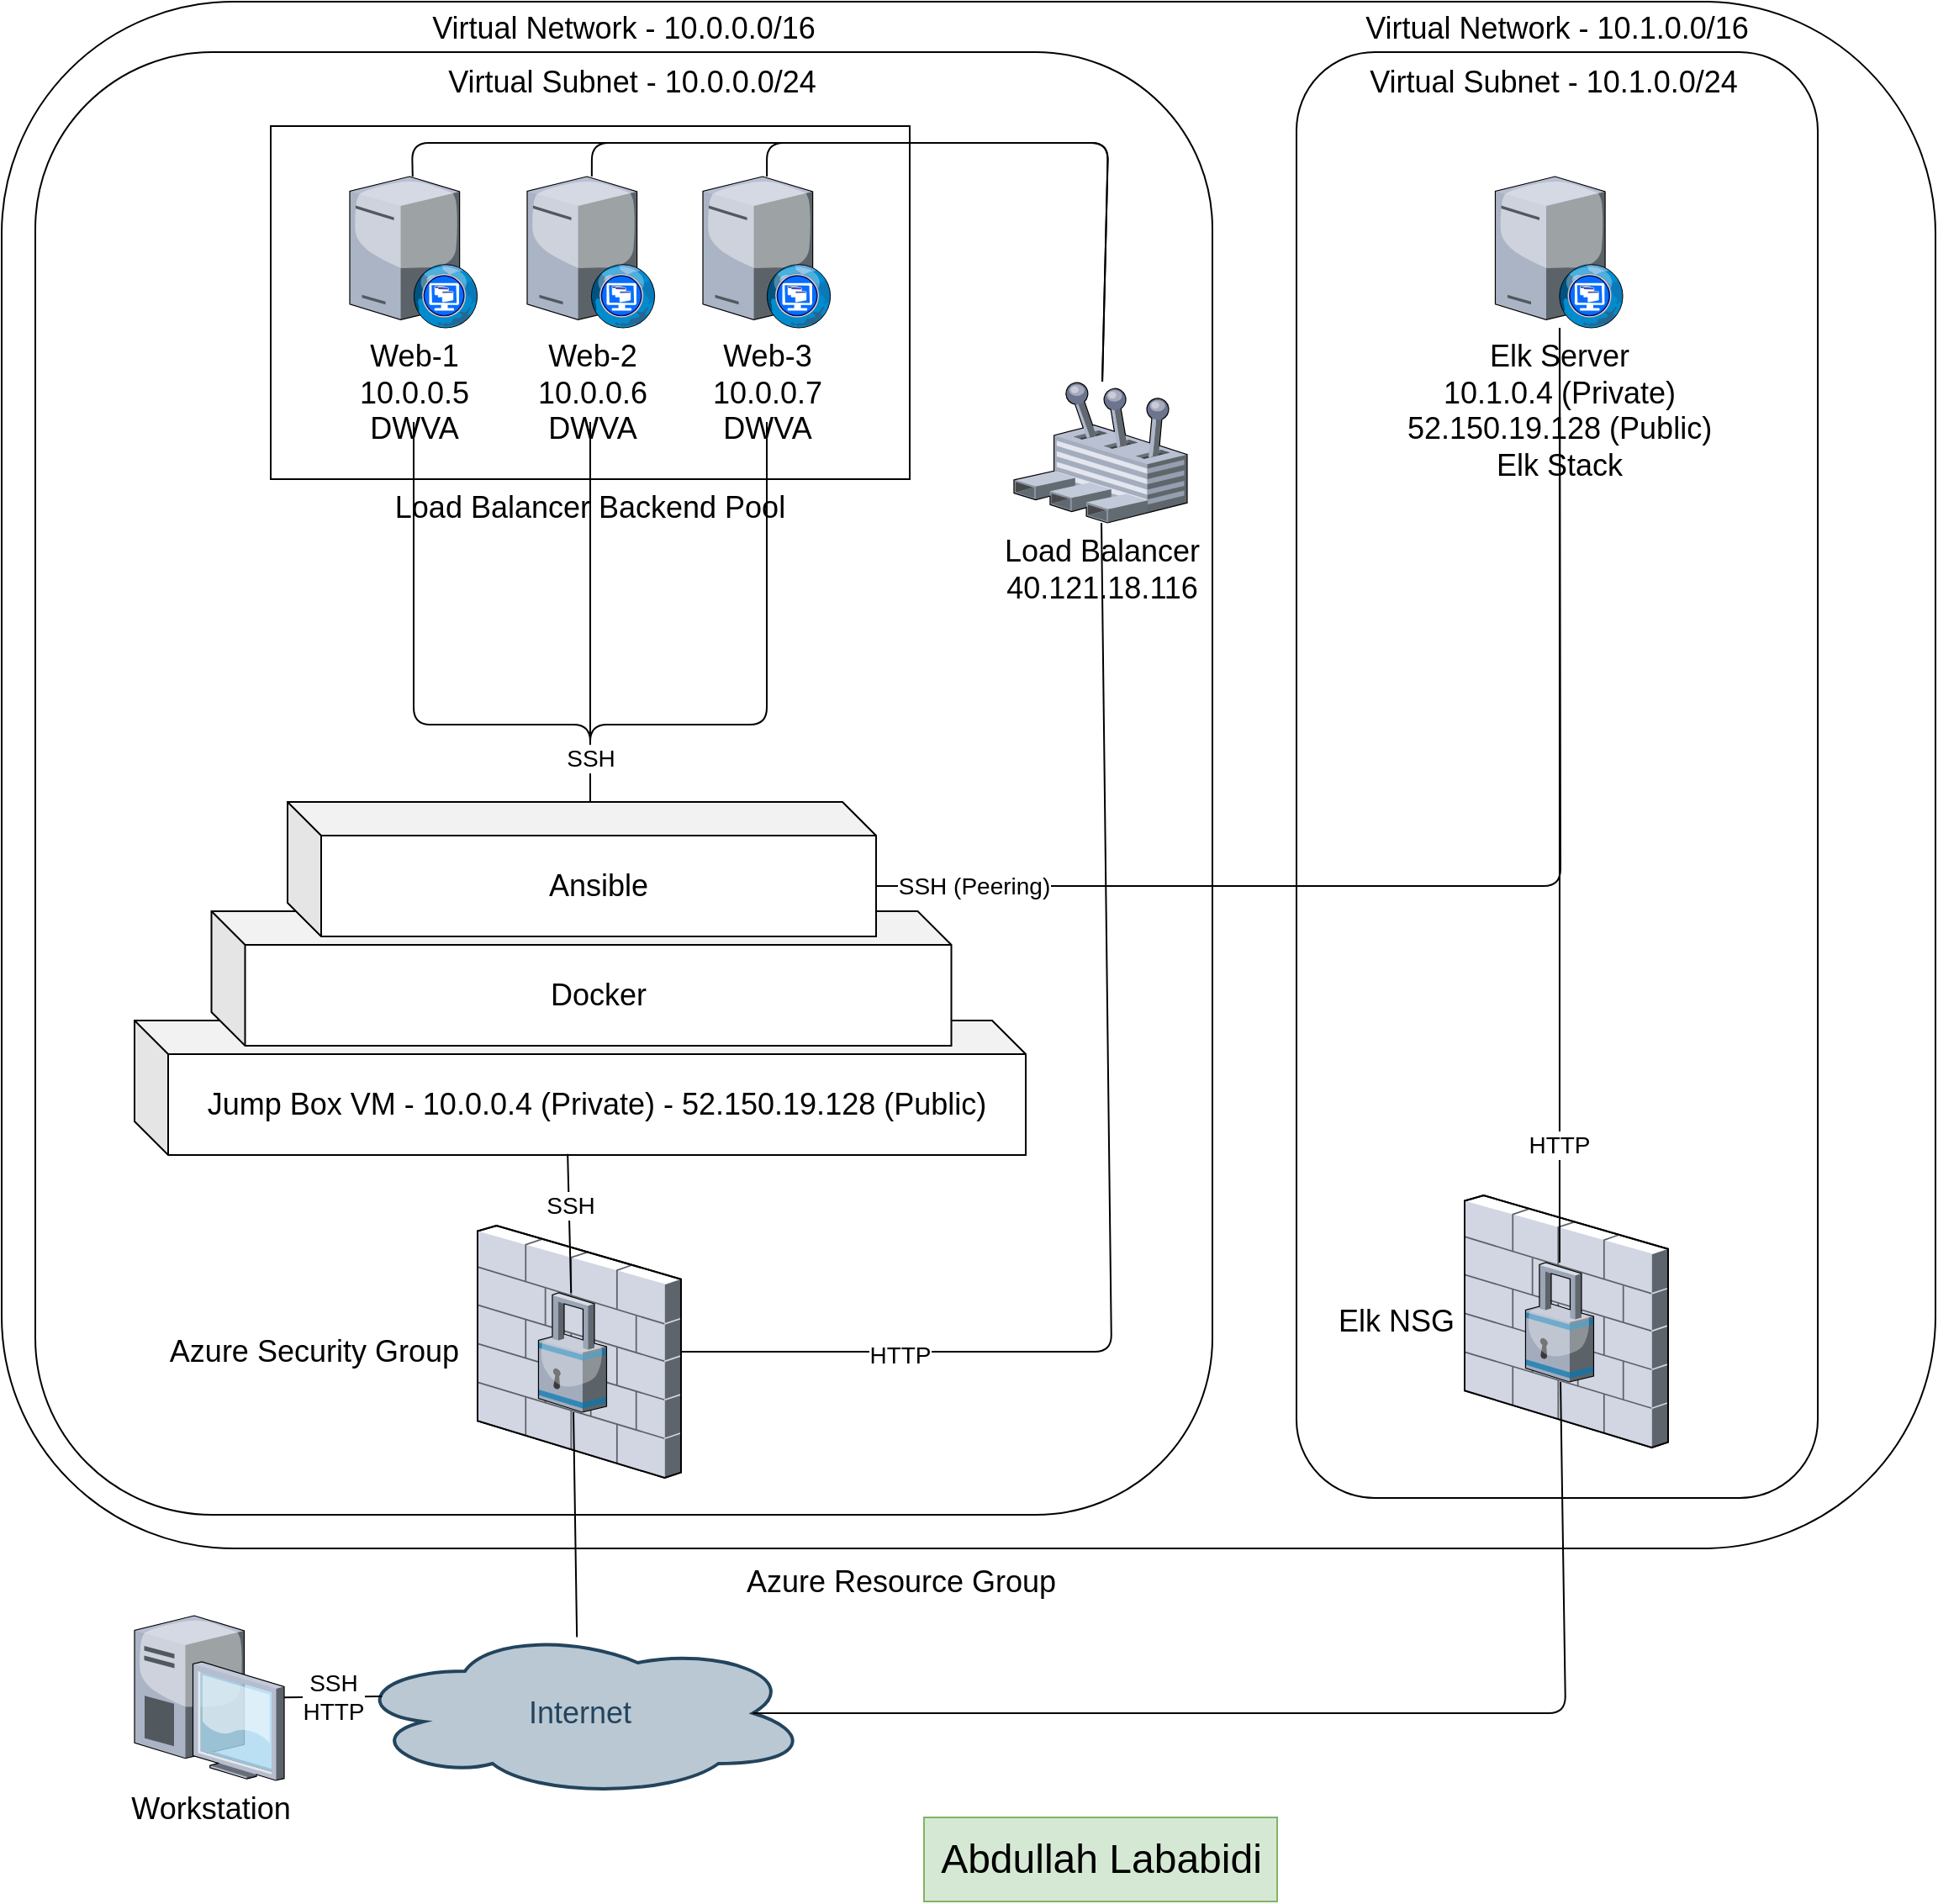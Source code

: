 <mxfile version="14.1.2" type="device" pages="2"><diagram id="a45cf8ec-cd66-6f27-3ac3-be6e809c9e4a" name="Page-1"><mxGraphModel dx="1422" dy="762" grid="1" gridSize="10" guides="1" tooltips="1" connect="1" arrows="1" fold="1" page="1" pageScale="0.7" pageWidth="827" pageHeight="1169" background="#ffffff" math="0" shadow="0"><root><mxCell id="0"/><mxCell id="1" parent="0"/><mxCell id="wYT4xIjctGfB_KptcyFq-41" value="" style="rounded=1;whiteSpace=wrap;html=1;align=left;" parent="1" vertex="1"><mxGeometry x="70" y="10" width="1150" height="920" as="geometry"/></mxCell><mxCell id="3PsjGgUR7679BjL9WNYM-5" value="&lt;span style=&quot;font-size: 18px&quot;&gt;Virtual Network - 10.1.0.0/16&lt;/span&gt;" style="rounded=1;whiteSpace=wrap;html=1;labelPosition=center;verticalLabelPosition=top;align=center;verticalAlign=bottom;" parent="1" vertex="1"><mxGeometry x="840" y="40" width="310" height="860" as="geometry"/></mxCell><mxCell id="m_OMRMsfCWq2Rre9jzVS-1" value="&lt;span style=&quot;font-size: 18px&quot;&gt;Virtual Network - 10.0.0.0/16&lt;/span&gt;" style="rounded=1;whiteSpace=wrap;html=1;labelPosition=center;verticalLabelPosition=top;align=center;verticalAlign=bottom;" parent="1" vertex="1"><mxGeometry x="90" y="40" width="700" height="870" as="geometry"/></mxCell><mxCell id="wYT4xIjctGfB_KptcyFq-28" value="&lt;font style=&quot;font-size: 18px&quot;&gt;Load Balancer Backend Pool&lt;/font&gt;" style="rounded=0;whiteSpace=wrap;html=1;labelPosition=center;verticalLabelPosition=bottom;align=center;verticalAlign=top;labelBackgroundColor=none;" parent="1" vertex="1"><mxGeometry x="230" y="84" width="380" height="210" as="geometry"/></mxCell><mxCell id="wYT4xIjctGfB_KptcyFq-1" value="Internet" style="ellipse;shape=cloud;whiteSpace=wrap;html=1;shadow=0;strokeColor=#23445D;fillColor=#BAC8D3;gradientColor=none;fontSize=18;fontColor=#23445D;fontStyle=0;gradientDirection=north;strokeWidth=2;" parent="1" vertex="1"><mxGeometry x="277" y="978" width="274" height="100" as="geometry"/></mxCell><mxCell id="wYT4xIjctGfB_KptcyFq-7" value="&lt;font style=&quot;font-size: 18px&quot;&gt;Workstation&lt;/font&gt;" style="verticalLabelPosition=bottom;aspect=fixed;html=1;verticalAlign=top;strokeColor=none;align=center;outlineConnect=0;shape=mxgraph.citrix.desktop;" parent="1" vertex="1"><mxGeometry x="149" y="970" width="89" height="98" as="geometry"/></mxCell><mxCell id="wYT4xIjctGfB_KptcyFq-10" value="&lt;font style=&quot;font-size: 18px&quot;&gt;Load Balancer&lt;br&gt;40.121.18.116&lt;/font&gt;" style="verticalLabelPosition=bottom;aspect=fixed;html=1;verticalAlign=top;strokeColor=none;align=center;outlineConnect=0;shape=mxgraph.citrix.user_control;labelPosition=center;" parent="1" vertex="1"><mxGeometry x="672" y="236" width="103" height="84" as="geometry"/></mxCell><mxCell id="wYT4xIjctGfB_KptcyFq-11" value="&lt;font style=&quot;font-size: 18px&quot;&gt;Web-1&lt;br&gt;10.0.0.5&lt;br&gt;DWVA&lt;br&gt;&lt;/font&gt;" style="verticalLabelPosition=bottom;aspect=fixed;html=1;verticalAlign=top;strokeColor=none;align=center;outlineConnect=0;shape=mxgraph.citrix.desktop_web;" parent="1" vertex="1"><mxGeometry x="277" y="114" width="76.5" height="90" as="geometry"/></mxCell><mxCell id="wYT4xIjctGfB_KptcyFq-12" value="&lt;font style=&quot;font-size: 18px&quot;&gt;Web-3&lt;br&gt;10.0.0.7&lt;br&gt;DWVA&lt;br&gt;&lt;/font&gt;" style="verticalLabelPosition=bottom;aspect=fixed;html=1;verticalAlign=top;strokeColor=none;align=center;outlineConnect=0;shape=mxgraph.citrix.desktop_web;" parent="1" vertex="1"><mxGeometry x="487" y="114" width="76.5" height="90" as="geometry"/></mxCell><mxCell id="wYT4xIjctGfB_KptcyFq-13" value="&lt;font style=&quot;font-size: 18px&quot;&gt;Web-2&lt;br&gt;10.0.0.6&lt;br&gt;DWVA&lt;br&gt;&lt;/font&gt;" style="verticalLabelPosition=bottom;aspect=fixed;html=1;verticalAlign=top;strokeColor=none;align=center;outlineConnect=0;shape=mxgraph.citrix.desktop_web;" parent="1" vertex="1"><mxGeometry x="382.5" y="114" width="76.5" height="90" as="geometry"/></mxCell><mxCell id="wYT4xIjctGfB_KptcyFq-23" value="" style="group;labelPosition=left;verticalLabelPosition=middle;align=right;verticalAlign=middle;horizontal=1;" parent="1" vertex="1" connectable="0"><mxGeometry x="353" y="738" width="120.97" height="150" as="geometry"/></mxCell><mxCell id="wYT4xIjctGfB_KptcyFq-6" value="&lt;font style=&quot;font-size: 18px&quot;&gt;Azure Security Group&amp;nbsp;&amp;nbsp;&lt;/font&gt;" style="verticalLabelPosition=middle;aspect=fixed;html=1;verticalAlign=middle;strokeColor=none;align=right;outlineConnect=0;shape=mxgraph.citrix.firewall;labelPosition=left;" parent="wYT4xIjctGfB_KptcyFq-23" vertex="1"><mxGeometry width="120.97" height="150" as="geometry"/></mxCell><mxCell id="wYT4xIjctGfB_KptcyFq-9" value="" style="verticalLabelPosition=bottom;aspect=fixed;html=1;verticalAlign=top;strokeColor=none;align=center;outlineConnect=0;shape=mxgraph.citrix.security;" parent="wYT4xIjctGfB_KptcyFq-23" vertex="1"><mxGeometry x="36.23" y="40" width="40.5" height="71" as="geometry"/></mxCell><mxCell id="wYT4xIjctGfB_KptcyFq-24" value="&lt;font style=&quot;font-size: 18px&quot;&gt;Jump Box VM - 10.0.0.4 (Private) - 52.150.19.128 (Public)&lt;/font&gt;" style="shape=cube;whiteSpace=wrap;html=1;boundedLbl=1;backgroundOutline=1;darkOpacity=0.05;darkOpacity2=0.1;" parent="1" vertex="1"><mxGeometry x="149" y="616" width="530" height="80" as="geometry"/></mxCell><mxCell id="wYT4xIjctGfB_KptcyFq-25" value="&lt;font style=&quot;font-size: 18px&quot;&gt;Docker&lt;/font&gt;" style="shape=cube;whiteSpace=wrap;html=1;boundedLbl=1;backgroundOutline=1;darkOpacity=0.05;darkOpacity2=0.1;" parent="1" vertex="1"><mxGeometry x="194.75" y="551" width="440" height="80" as="geometry"/></mxCell><mxCell id="wYT4xIjctGfB_KptcyFq-26" value="&lt;font style=&quot;font-size: 18px&quot;&gt;Ansible&lt;/font&gt;" style="shape=cube;whiteSpace=wrap;html=1;boundedLbl=1;backgroundOutline=1;darkOpacity=0.05;darkOpacity2=0.1;" parent="1" vertex="1"><mxGeometry x="240" y="486" width="350" height="80" as="geometry"/></mxCell><mxCell id="wYT4xIjctGfB_KptcyFq-30" value="&lt;font style=&quot;font-size: 14px&quot;&gt;SSH&lt;br&gt;HTTP&lt;/font&gt;" style="endArrow=none;html=1;exitX=0.07;exitY=0.4;exitDx=0;exitDy=0;exitPerimeter=0;" parent="1" source="wYT4xIjctGfB_KptcyFq-1" target="wYT4xIjctGfB_KptcyFq-7" edge="1"><mxGeometry width="50" height="50" relative="1" as="geometry"><mxPoint x="551" y="984" as="sourcePoint"/><mxPoint x="630" y="1054" as="targetPoint"/></mxGeometry></mxCell><mxCell id="wYT4xIjctGfB_KptcyFq-31" value="" style="endArrow=none;html=1;exitX=0.493;exitY=0.047;exitDx=0;exitDy=0;exitPerimeter=0;" parent="1" source="wYT4xIjctGfB_KptcyFq-1" target="wYT4xIjctGfB_KptcyFq-9" edge="1"><mxGeometry width="50" height="50" relative="1" as="geometry"><mxPoint x="620" y="924" as="sourcePoint"/><mxPoint x="670" y="874" as="targetPoint"/></mxGeometry></mxCell><mxCell id="wYT4xIjctGfB_KptcyFq-32" value="&lt;font style=&quot;font-size: 14px&quot;&gt;SSH&lt;/font&gt;" style="endArrow=none;html=1;entryX=0.486;entryY=0.992;entryDx=0;entryDy=0;entryPerimeter=0;align=center;labelPosition=center;verticalLabelPosition=top;verticalAlign=bottom;" parent="1" source="wYT4xIjctGfB_KptcyFq-9" target="wYT4xIjctGfB_KptcyFq-24" edge="1"><mxGeometry width="50" height="50" relative="1" as="geometry"><mxPoint x="660" y="844" as="sourcePoint"/><mxPoint x="414" y="746" as="targetPoint"/></mxGeometry></mxCell><mxCell id="wYT4xIjctGfB_KptcyFq-33" value="" style="endArrow=none;html=1;" parent="1" target="wYT4xIjctGfB_KptcyFq-13" edge="1"><mxGeometry width="50" height="50" relative="1" as="geometry"><mxPoint x="690" y="94" as="sourcePoint"/><mxPoint x="730" y="214" as="targetPoint"/><Array as="points"><mxPoint x="421" y="94"/></Array></mxGeometry></mxCell><mxCell id="wYT4xIjctGfB_KptcyFq-34" value="" style="endArrow=none;html=1;" parent="1" source="wYT4xIjctGfB_KptcyFq-10" target="wYT4xIjctGfB_KptcyFq-11" edge="1"><mxGeometry width="50" height="50" relative="1" as="geometry"><mxPoint x="690" y="274" as="sourcePoint"/><mxPoint x="740" y="224" as="targetPoint"/><Array as="points"><mxPoint x="728" y="94"/><mxPoint x="590" y="94"/><mxPoint x="500" y="94"/><mxPoint x="314" y="94"/></Array></mxGeometry></mxCell><mxCell id="wYT4xIjctGfB_KptcyFq-35" value="" style="endArrow=none;html=1;" parent="1" source="wYT4xIjctGfB_KptcyFq-10" target="wYT4xIjctGfB_KptcyFq-12" edge="1"><mxGeometry width="50" height="50" relative="1" as="geometry"><mxPoint x="700" y="284" as="sourcePoint"/><mxPoint x="750" y="234" as="targetPoint"/><Array as="points"><mxPoint x="728" y="94"/><mxPoint x="525" y="94"/></Array></mxGeometry></mxCell><mxCell id="wYT4xIjctGfB_KptcyFq-36" value="&lt;font style=&quot;font-size: 14px&quot;&gt;HTTP&lt;/font&gt;" style="endArrow=none;html=1;" parent="1" source="wYT4xIjctGfB_KptcyFq-6" target="wYT4xIjctGfB_KptcyFq-10" edge="1"><mxGeometry x="-0.653" y="-2" width="50" height="50" relative="1" as="geometry"><mxPoint x="415" y="534" as="sourcePoint"/><mxPoint x="750" y="374" as="targetPoint"/><Array as="points"><mxPoint x="730" y="813"/></Array><mxPoint as="offset"/></mxGeometry></mxCell><mxCell id="wYT4xIjctGfB_KptcyFq-37" value="" style="endArrow=none;html=1;align=center;" parent="1" edge="1"><mxGeometry width="50" height="50" relative="1" as="geometry"><mxPoint x="420" y="486" as="sourcePoint"/><mxPoint x="315" y="260" as="targetPoint"/><Array as="points"><mxPoint x="420" y="440"/><mxPoint x="315" y="440"/></Array></mxGeometry></mxCell><mxCell id="wYT4xIjctGfB_KptcyFq-38" value="" style="endArrow=none;html=1;align=center;" parent="1" edge="1"><mxGeometry width="50" height="50" relative="1" as="geometry"><mxPoint x="420" y="480" as="sourcePoint"/><mxPoint x="420" y="260" as="targetPoint"/></mxGeometry></mxCell><mxCell id="wYT4xIjctGfB_KptcyFq-39" value="&lt;font style=&quot;font-size: 14px&quot;&gt;SSH&lt;/font&gt;" style="endArrow=none;html=1;align=center;" parent="1" edge="1"><mxGeometry x="-0.843" width="50" height="50" relative="1" as="geometry"><mxPoint x="420" y="486" as="sourcePoint"/><mxPoint x="525" y="260" as="targetPoint"/><Array as="points"><mxPoint x="420" y="440"/><mxPoint x="525" y="440"/></Array><mxPoint as="offset"/></mxGeometry></mxCell><mxCell id="wYT4xIjctGfB_KptcyFq-40" value="&lt;span style=&quot;font-size: 18px&quot;&gt;Virtual Subnet - 10.0.0.0/24&lt;/span&gt;" style="text;html=1;strokeColor=none;fillColor=none;align=center;verticalAlign=middle;whiteSpace=wrap;rounded=0;" parent="1" vertex="1"><mxGeometry x="320" y="48" width="250" height="20" as="geometry"/></mxCell><mxCell id="wYT4xIjctGfB_KptcyFq-42" value="&lt;font style=&quot;font-size: 24px&quot;&gt;Abdullah Lababidi&lt;/font&gt;" style="text;html=1;strokeColor=#82b366;fillColor=#d5e8d4;align=center;verticalAlign=middle;whiteSpace=wrap;rounded=0;labelBackgroundColor=none;" parent="1" vertex="1"><mxGeometry x="618.5" y="1090" width="210" height="50" as="geometry"/></mxCell><mxCell id="m_OMRMsfCWq2Rre9jzVS-2" value="&lt;span style=&quot;font-size: 18px&quot;&gt;Azure Resource Group&lt;/span&gt;" style="text;html=1;strokeColor=none;fillColor=none;align=center;verticalAlign=middle;whiteSpace=wrap;rounded=0;" parent="1" vertex="1"><mxGeometry x="480" y="940" width="250" height="20" as="geometry"/></mxCell><mxCell id="3PsjGgUR7679BjL9WNYM-1" value="&lt;font&gt;&lt;span style=&quot;font-size: 18px&quot;&gt;Elk Server&lt;/span&gt;&lt;br&gt;&lt;span style=&quot;font-size: 18px&quot;&gt;10.1.0.4 (Private)&lt;/span&gt;&lt;br&gt;&lt;span style=&quot;font-size: 18px&quot;&gt;52.150.19.128 (Public)&lt;/span&gt;&lt;br&gt;&lt;span style=&quot;font-size: 18px&quot;&gt;Elk Stack&lt;/span&gt;&lt;br&gt;&lt;/font&gt;" style="verticalLabelPosition=bottom;aspect=fixed;html=1;verticalAlign=top;strokeColor=none;align=center;outlineConnect=0;shape=mxgraph.citrix.desktop_web;" parent="1" vertex="1"><mxGeometry x="958.23" y="114" width="76.5" height="90" as="geometry"/></mxCell><mxCell id="3PsjGgUR7679BjL9WNYM-2" value="" style="group;labelPosition=left;verticalLabelPosition=middle;align=right;verticalAlign=middle;horizontal=1;" parent="1" vertex="1" connectable="0"><mxGeometry x="940" y="720" width="120.97" height="150" as="geometry"/></mxCell><mxCell id="3PsjGgUR7679BjL9WNYM-3" value="&lt;font style=&quot;font-size: 18px&quot;&gt;Elk NSG&amp;nbsp;&lt;/font&gt;" style="verticalLabelPosition=middle;aspect=fixed;html=1;verticalAlign=middle;strokeColor=none;align=right;outlineConnect=0;shape=mxgraph.citrix.firewall;labelPosition=left;" parent="3PsjGgUR7679BjL9WNYM-2" vertex="1"><mxGeometry width="120.97" height="150" as="geometry"/></mxCell><mxCell id="3PsjGgUR7679BjL9WNYM-4" value="" style="verticalLabelPosition=bottom;aspect=fixed;html=1;verticalAlign=top;strokeColor=none;align=center;outlineConnect=0;shape=mxgraph.citrix.security;" parent="3PsjGgUR7679BjL9WNYM-2" vertex="1"><mxGeometry x="36.23" y="40" width="40.5" height="71" as="geometry"/></mxCell><mxCell id="3PsjGgUR7679BjL9WNYM-6" value="&lt;span style=&quot;font-size: 18px&quot;&gt;Virtual Subnet - 10.1.0.0/24&lt;/span&gt;" style="text;html=1;strokeColor=none;fillColor=none;align=center;verticalAlign=middle;whiteSpace=wrap;rounded=0;" parent="1" vertex="1"><mxGeometry x="868" y="48" width="250" height="20" as="geometry"/></mxCell><mxCell id="3PsjGgUR7679BjL9WNYM-8" value="" style="endArrow=none;html=1;entryX=0.875;entryY=0.5;entryDx=0;entryDy=0;entryPerimeter=0;" parent="1" source="3PsjGgUR7679BjL9WNYM-4" target="wYT4xIjctGfB_KptcyFq-1" edge="1"><mxGeometry width="50" height="50" relative="1" as="geometry"><mxPoint x="870" y="1180" as="sourcePoint"/><mxPoint x="248" y="1028.567" as="targetPoint"/><Array as="points"><mxPoint x="1000" y="1028"/></Array></mxGeometry></mxCell><mxCell id="y_F9o5OFzkZTSUy00OgL-1" value="&lt;font style=&quot;font-size: 14px&quot;&gt;SSH (Peering)&lt;/font&gt;" style="endArrow=none;html=1;align=center;exitX=0;exitY=0;exitDx=350;exitDy=50;exitPerimeter=0;" edge="1" parent="1" source="wYT4xIjctGfB_KptcyFq-26" target="3PsjGgUR7679BjL9WNYM-1"><mxGeometry x="-0.843" width="50" height="50" relative="1" as="geometry"><mxPoint x="920" y="566" as="sourcePoint"/><mxPoint x="1025" y="340" as="targetPoint"/><Array as="points"><mxPoint x="920" y="536"/><mxPoint x="997" y="536"/></Array><mxPoint as="offset"/></mxGeometry></mxCell><mxCell id="y_F9o5OFzkZTSUy00OgL-2" value="&lt;font style=&quot;font-size: 14px&quot;&gt;HTTP&lt;/font&gt;" style="endArrow=none;html=1;align=center;" edge="1" parent="1" source="3PsjGgUR7679BjL9WNYM-4" target="3PsjGgUR7679BjL9WNYM-1"><mxGeometry x="-0.748" width="50" height="50" relative="1" as="geometry"><mxPoint x="890" y="606" as="sourcePoint"/><mxPoint x="995" y="380" as="targetPoint"/><Array as="points"/><mxPoint as="offset"/></mxGeometry></mxCell></root></mxGraphModel></diagram><diagram name="Copy of Page-1" id="GggfNwXXdSmHcbZbKxyW"><mxGraphModel dx="1662" dy="705" grid="1" gridSize="10" guides="1" tooltips="1" connect="1" arrows="1" fold="1" page="1" pageScale="1" pageWidth="827" pageHeight="1169" background="#ffffff" math="0" shadow="0"><root><mxCell id="SS-Qcy7jdtUXOf7NtVji-0"/><mxCell id="SS-Qcy7jdtUXOf7NtVji-1" parent="SS-Qcy7jdtUXOf7NtVji-0"/><mxCell id="SS-Qcy7jdtUXOf7NtVji-2" value="Maintenance" style="rounded=1;whiteSpace=wrap;html=1;shadow=0;strokeColor=none;fillColor=#BAC8D3;gradientColor=none;fontSize=18;fontColor=#AE4132;verticalAlign=bottom;fontStyle=0;opacity=40;strokeWidth=3;" vertex="1" parent="SS-Qcy7jdtUXOf7NtVji-1"><mxGeometry x="1480" y="310" width="150" height="440" as="geometry"/></mxCell><mxCell id="SS-Qcy7jdtUXOf7NtVji-3" value="" style="rounded=1;whiteSpace=wrap;html=1;shadow=0;strokeColor=none;fillColor=#BAC8D3;gradientColor=none;fontSize=18;fontColor=#F08705;opacity=40;fontStyle=0;strokeWidth=3;" vertex="1" parent="SS-Qcy7jdtUXOf7NtVji-1"><mxGeometry x="215" y="70" width="1215" height="701" as="geometry"/></mxCell><mxCell id="SS-Qcy7jdtUXOf7NtVji-4" value="&lt;span&gt;Section 1&lt;/span&gt;" style="rounded=1;whiteSpace=wrap;html=1;shadow=0;strokeColor=none;fillColor=#BAC8D3;gradientColor=none;fontSize=18;fontColor=#AE4132;verticalAlign=top;opacity=70;fontStyle=0;strokeWidth=3;" vertex="1" parent="SS-Qcy7jdtUXOf7NtVji-1"><mxGeometry x="490" y="79" width="300" height="103" as="geometry"/></mxCell><mxCell id="SS-Qcy7jdtUXOf7NtVji-5" value="&lt;span style=&quot;line-height: 17.182px&quot;&gt;Section 3&lt;/span&gt;" style="rounded=1;whiteSpace=wrap;html=1;shadow=0;strokeColor=none;fillColor=#BAC8D3;gradientColor=none;fontSize=18;fontColor=#AE4132;verticalAlign=top;fontStyle=0;opacity=70;strokeWidth=3;" vertex="1" parent="SS-Qcy7jdtUXOf7NtVji-1"><mxGeometry x="485" y="269" width="300" height="105" as="geometry"/></mxCell><mxCell id="SS-Qcy7jdtUXOf7NtVji-6" value="&lt;span style=&quot;line-height: 17.182px&quot;&gt;Section 5&lt;/span&gt;" style="rounded=1;whiteSpace=wrap;html=1;shadow=0;strokeColor=none;fillColor=#BAC8D3;gradientColor=none;fontSize=18;fontColor=#AE4132;verticalAlign=top;fontStyle=0;opacity=70;strokeWidth=3;" vertex="1" parent="SS-Qcy7jdtUXOf7NtVji-1"><mxGeometry x="315" y="449" width="295" height="115" as="geometry"/></mxCell><mxCell id="SS-Qcy7jdtUXOf7NtVji-7" value="Server Farm" style="rounded=1;whiteSpace=wrap;html=1;shadow=0;strokeColor=none;fillColor=#BAC8D3;gradientColor=none;fontSize=18;fontColor=#AE4132;verticalAlign=top;fontStyle=0;opacity=70;strokeWidth=3;" vertex="1" parent="SS-Qcy7jdtUXOf7NtVji-1"><mxGeometry x="630" y="439" width="270" height="120" as="geometry"/></mxCell><mxCell id="SS-Qcy7jdtUXOf7NtVji-8" value="Service Processing" style="rounded=1;whiteSpace=wrap;html=1;shadow=0;strokeColor=none;fillColor=#BAC8D3;gradientColor=none;fontSize=18;fontColor=#AE4132;verticalAlign=top;fontStyle=0;opacity=70;strokeWidth=3;" vertex="1" parent="SS-Qcy7jdtUXOf7NtVji-1"><mxGeometry x="920" y="439" width="280" height="130" as="geometry"/></mxCell><mxCell id="SS-Qcy7jdtUXOf7NtVji-9" value="&lt;span style=&quot;line-height: 17.182px&quot;&gt;Section 4&lt;/span&gt;&lt;br&gt;" style="rounded=1;whiteSpace=wrap;html=1;shadow=0;strokeColor=none;fillColor=#BAC8D3;gradientColor=none;fontSize=18;fontColor=#AE4132;verticalAlign=top;opacity=70;fontStyle=0;strokeWidth=3;" vertex="1" parent="SS-Qcy7jdtUXOf7NtVji-1"><mxGeometry x="900" y="269" width="300" height="105" as="geometry"/></mxCell><mxCell id="SS-Qcy7jdtUXOf7NtVji-10" value="&lt;span style=&quot;line-height: 17.182px&quot;&gt;Section 2&lt;/span&gt;&lt;br&gt;" style="rounded=1;whiteSpace=wrap;html=1;shadow=0;strokeColor=none;fillColor=#BAC8D3;gradientColor=none;fontSize=18;fontColor=#AE4132;verticalAlign=top;opacity=70;fontStyle=0;strokeWidth=3;" vertex="1" parent="SS-Qcy7jdtUXOf7NtVji-1"><mxGeometry x="900" y="79" width="300" height="108" as="geometry"/></mxCell><mxCell id="SS-Qcy7jdtUXOf7NtVji-11" value="Branch 4&lt;span style=&quot;line-height: 17.182px&quot;&gt;&amp;nbsp;(overseas)&lt;/span&gt;" style="rounded=1;whiteSpace=wrap;html=1;shadow=0;strokeColor=none;fillColor=#BAC8D3;gradientColor=none;fontSize=18;fontColor=#AE4132;fontStyle=0;verticalAlign=bottom;opacity=40;strokeWidth=3;" vertex="1" parent="SS-Qcy7jdtUXOf7NtVji-1"><mxGeometry x="1081" y="971" width="459" height="179" as="geometry"/></mxCell><mxCell id="SS-Qcy7jdtUXOf7NtVji-12" value="Branch 3 (overseas)" style="rounded=1;whiteSpace=wrap;html=1;shadow=0;strokeColor=none;fillColor=#BAC8D3;gradientColor=none;fontSize=18;fontColor=#AE4132;verticalAlign=bottom;fontStyle=0;opacity=40;strokeWidth=3;" vertex="1" parent="SS-Qcy7jdtUXOf7NtVji-1"><mxGeometry x="1172" y="780" width="457" height="180" as="geometry"/></mxCell><mxCell id="SS-Qcy7jdtUXOf7NtVji-13" value="Contractors" style="rounded=1;whiteSpace=wrap;html=1;shadow=0;strokeColor=none;fillColor=#BAC8D3;gradientColor=none;fontSize=18;fontColor=#AE4132;verticalAlign=bottom;fontStyle=0;opacity=40;strokeWidth=3;" vertex="1" parent="SS-Qcy7jdtUXOf7NtVji-1"><mxGeometry x="770" y="913" width="294" height="207" as="geometry"/></mxCell><mxCell id="SS-Qcy7jdtUXOf7NtVji-14" value="Branch 2" style="rounded=1;whiteSpace=wrap;html=1;shadow=0;strokeColor=none;fillColor=#BAC8D3;gradientColor=none;fontSize=18;fontColor=#AE4132;fontStyle=0;verticalAlign=bottom;opacity=40;strokeWidth=3;" vertex="1" parent="SS-Qcy7jdtUXOf7NtVji-1"><mxGeometry x="337" y="993" width="420" height="157" as="geometry"/></mxCell><mxCell id="SS-Qcy7jdtUXOf7NtVji-15" value="Branch 1" style="rounded=1;whiteSpace=wrap;html=1;shadow=0;strokeColor=none;fillColor=#BAC8D3;gradientColor=none;fontSize=18;fontColor=#AE4132;verticalAlign=bottom;fontStyle=0;opacity=40;strokeWidth=3;" vertex="1" parent="SS-Qcy7jdtUXOf7NtVji-1"><mxGeometry x="243" y="809" width="440" height="171" as="geometry"/></mxCell><mxCell id="SS-Qcy7jdtUXOf7NtVji-16" value="Consumers" style="rounded=1;whiteSpace=wrap;html=1;shadow=0;strokeColor=none;fillColor=#BAC8D3;gradientColor=none;fontSize=18;fontColor=#AE4132;verticalAlign=bottom;fontStyle=0;opacity=40;strokeWidth=3;" vertex="1" parent="SS-Qcy7jdtUXOf7NtVji-1"><mxGeometry x="22" y="488" width="115" height="542" as="geometry"/></mxCell><mxCell id="SS-Qcy7jdtUXOf7NtVji-17" value="Cloud 3" style="ellipse;shape=cloud;whiteSpace=wrap;html=1;shadow=0;strokeColor=#23445D;fillColor=#BAC8D3;gradientColor=none;fontSize=18;fontColor=#23445D;gradientDirection=north;fontStyle=0;strokeWidth=2;" vertex="1" parent="SS-Qcy7jdtUXOf7NtVji-1"><mxGeometry x="1480" y="118" width="120" height="80" as="geometry"/></mxCell><mxCell id="SS-Qcy7jdtUXOf7NtVji-18" value="Cloud 4" style="ellipse;shape=cloud;whiteSpace=wrap;html=1;shadow=0;strokeColor=#23445D;fillColor=#BAC8D3;gradientColor=none;fontSize=18;fontColor=#23445D;gradientDirection=north;fontStyle=0;strokeWidth=2;" vertex="1" parent="SS-Qcy7jdtUXOf7NtVji-1"><mxGeometry x="1480" y="220" width="120" height="80" as="geometry"/></mxCell><mxCell id="SS-Qcy7jdtUXOf7NtVji-19" value="Internet" style="ellipse;shape=cloud;whiteSpace=wrap;html=1;shadow=0;strokeColor=#23445D;fillColor=#BAC8D3;gradientColor=none;fontSize=18;fontColor=#23445D;gradientDirection=north;fontStyle=0;strokeWidth=2;" vertex="1" parent="SS-Qcy7jdtUXOf7NtVji-1"><mxGeometry x="970" y="790" width="120" height="80" as="geometry"/></mxCell><mxCell id="SS-Qcy7jdtUXOf7NtVji-20" value="" style="strokeWidth=2;strokeColor=#666666;dashed=0;align=center;html=1;fontSize=8;shape=mxgraph.eip.messageChannel;shadow=0;fillColor=#FFFFFF;gradientColor=none;fontColor=#F08705;fontStyle=0" vertex="1" parent="SS-Qcy7jdtUXOf7NtVji-1"><mxGeometry x="360" y="230" width="440" height="20" as="geometry"/></mxCell><mxCell id="SS-Qcy7jdtUXOf7NtVji-21" value="" style="edgeStyle=elbowEdgeStyle;strokeWidth=2;rounded=0;endArrow=none;startArrow=none;startSize=10;endSize=10;dashed=0;html=1;strokeColor=#23445D;fontSize=18;fontColor=#F08705;startFill=0;endFill=0;fontStyle=0" edge="1" parent="SS-Qcy7jdtUXOf7NtVji-1" source="SS-Qcy7jdtUXOf7NtVji-24" target="SS-Qcy7jdtUXOf7NtVji-20"><mxGeometry relative="1" as="geometry"><mxPoint x="540" y="170" as="sourcePoint"/><mxPoint x="540" y="230" as="targetPoint"/></mxGeometry></mxCell><mxCell id="SS-Qcy7jdtUXOf7NtVji-22" value="" style="image;html=1;image=img/lib/clip_art/computers/Monitor_Tower_128x128.png;shadow=0;strokeColor=#000000;fillColor=#FFFFFF;gradientColor=none;fontSize=18;fontColor=#F08705;fontStyle=0" vertex="1" parent="SS-Qcy7jdtUXOf7NtVji-1"><mxGeometry x="385" y="97" width="80" height="80" as="geometry"/></mxCell><mxCell id="SS-Qcy7jdtUXOf7NtVji-23" value="" style="image;html=1;image=img/lib/clip_art/networking/Bridge_128x128.png;shadow=0;strokeColor=#000000;fillColor=#FFFFFF;gradientColor=none;fontSize=18;fontColor=#F08705;fontStyle=0" vertex="1" parent="SS-Qcy7jdtUXOf7NtVji-1"><mxGeometry x="270" y="97" width="80" height="80" as="geometry"/></mxCell><mxCell id="SS-Qcy7jdtUXOf7NtVji-24" value="" style="image;html=1;image=img/lib/clip_art/computers/Netbook_128x128.png;shadow=0;strokeColor=#000000;fillColor=#FFFFFF;gradientColor=none;fontSize=18;fontColor=#F08705;fontStyle=0" vertex="1" parent="SS-Qcy7jdtUXOf7NtVji-1"><mxGeometry x="500" y="97" width="80" height="80" as="geometry"/></mxCell><mxCell id="SS-Qcy7jdtUXOf7NtVji-25" value="" style="image;html=1;image=img/lib/clip_art/computers/Netbook_128x128.png;shadow=0;strokeColor=#000000;fillColor=#FFFFFF;gradientColor=none;fontSize=18;fontColor=#F08705;fontStyle=0" vertex="1" parent="SS-Qcy7jdtUXOf7NtVji-1"><mxGeometry x="590" y="97" width="80" height="80" as="geometry"/></mxCell><mxCell id="SS-Qcy7jdtUXOf7NtVji-26" value="" style="image;html=1;image=img/lib/clip_art/computers/Netbook_128x128.png;shadow=0;strokeColor=#000000;fillColor=#FFFFFF;gradientColor=none;fontSize=18;fontColor=#F08705;fontStyle=0" vertex="1" parent="SS-Qcy7jdtUXOf7NtVji-1"><mxGeometry x="690" y="97" width="80" height="80" as="geometry"/></mxCell><mxCell id="SS-Qcy7jdtUXOf7NtVji-27" value="" style="image;html=1;image=img/lib/clip_art/computers/Netbook_128x128.png;shadow=0;strokeColor=#000000;fillColor=#FFFFFF;gradientColor=none;fontSize=18;fontColor=#F08705;fontStyle=0" vertex="1" parent="SS-Qcy7jdtUXOf7NtVji-1"><mxGeometry x="920" y="97" width="80" height="80" as="geometry"/></mxCell><mxCell id="SS-Qcy7jdtUXOf7NtVji-28" value="" style="image;html=1;image=img/lib/clip_art/computers/Netbook_128x128.png;shadow=0;strokeColor=#000000;fillColor=#FFFFFF;gradientColor=none;fontSize=18;fontColor=#F08705;fontStyle=0" vertex="1" parent="SS-Qcy7jdtUXOf7NtVji-1"><mxGeometry x="1010" y="97" width="80" height="80" as="geometry"/></mxCell><mxCell id="SS-Qcy7jdtUXOf7NtVji-29" value="" style="image;html=1;image=img/lib/clip_art/computers/Netbook_128x128.png;shadow=0;strokeColor=#000000;fillColor=#FFFFFF;gradientColor=none;fontSize=18;fontColor=#F08705;fontStyle=0" vertex="1" parent="SS-Qcy7jdtUXOf7NtVji-1"><mxGeometry x="1110" y="100" width="77" height="77" as="geometry"/></mxCell><mxCell id="SS-Qcy7jdtUXOf7NtVji-30" value="" style="image;html=1;image=img/lib/clip_art/computers/Netbook_128x128.png;shadow=0;strokeColor=#000000;fillColor=#FFFFFF;gradientColor=none;fontSize=18;fontColor=#F08705;fontStyle=0" vertex="1" parent="SS-Qcy7jdtUXOf7NtVji-1"><mxGeometry x="500" y="289" width="80" height="80" as="geometry"/></mxCell><mxCell id="SS-Qcy7jdtUXOf7NtVji-31" value="" style="image;html=1;image=img/lib/clip_art/computers/Netbook_128x128.png;shadow=0;strokeColor=#000000;fillColor=#FFFFFF;gradientColor=none;fontSize=18;fontColor=#F08705;fontStyle=0" vertex="1" parent="SS-Qcy7jdtUXOf7NtVji-1"><mxGeometry x="590" y="289" width="80" height="80" as="geometry"/></mxCell><mxCell id="SS-Qcy7jdtUXOf7NtVji-32" value="" style="image;html=1;image=img/lib/clip_art/computers/Netbook_128x128.png;shadow=0;strokeColor=#000000;fillColor=#FFFFFF;gradientColor=none;fontSize=18;fontColor=#AE4132;fontStyle=0" vertex="1" parent="SS-Qcy7jdtUXOf7NtVji-1"><mxGeometry x="690" y="289" width="80" height="80" as="geometry"/></mxCell><mxCell id="SS-Qcy7jdtUXOf7NtVji-33" value="" style="image;html=1;image=img/lib/clip_art/computers/Netbook_128x128.png;shadow=0;strokeColor=#000000;fillColor=#FFFFFF;gradientColor=none;fontSize=18;fontColor=#F08705;fontStyle=0" vertex="1" parent="SS-Qcy7jdtUXOf7NtVji-1"><mxGeometry x="920" y="289" width="80" height="80" as="geometry"/></mxCell><mxCell id="SS-Qcy7jdtUXOf7NtVji-34" value="" style="image;html=1;image=img/lib/clip_art/computers/Netbook_128x128.png;shadow=0;strokeColor=#000000;fillColor=#FFFFFF;gradientColor=none;fontSize=18;fontColor=#F08705;fontStyle=0" vertex="1" parent="SS-Qcy7jdtUXOf7NtVji-1"><mxGeometry x="1010" y="289" width="80" height="80" as="geometry"/></mxCell><mxCell id="SS-Qcy7jdtUXOf7NtVji-35" value="" style="image;html=1;image=img/lib/clip_art/computers/Netbook_128x128.png;shadow=0;strokeColor=#000000;fillColor=#FFFFFF;gradientColor=none;fontSize=18;fontColor=#F08705;fontStyle=0" vertex="1" parent="SS-Qcy7jdtUXOf7NtVji-1"><mxGeometry x="1110" y="289" width="80" height="80" as="geometry"/></mxCell><mxCell id="SS-Qcy7jdtUXOf7NtVji-36" value="" style="image;html=1;image=img/lib/clip_art/computers/Netbook_128x128.png;shadow=0;strokeColor=#000000;fillColor=#FFFFFF;gradientColor=none;fontSize=18;fontColor=#F08705;fontStyle=0" vertex="1" parent="SS-Qcy7jdtUXOf7NtVji-1"><mxGeometry x="330" y="474" width="80" height="80" as="geometry"/></mxCell><mxCell id="SS-Qcy7jdtUXOf7NtVji-37" value="" style="image;html=1;image=img/lib/clip_art/computers/Netbook_128x128.png;shadow=0;strokeColor=#000000;fillColor=#FFFFFF;gradientColor=none;fontSize=18;fontColor=#F08705;fontStyle=0" vertex="1" parent="SS-Qcy7jdtUXOf7NtVji-1"><mxGeometry x="420" y="474" width="80" height="80" as="geometry"/></mxCell><mxCell id="SS-Qcy7jdtUXOf7NtVji-38" value="" style="image;html=1;image=img/lib/clip_art/computers/Netbook_128x128.png;shadow=0;strokeColor=#000000;fillColor=#FFFFFF;gradientColor=none;fontSize=18;fontColor=#F08705;fontStyle=0" vertex="1" parent="SS-Qcy7jdtUXOf7NtVji-1"><mxGeometry x="520" y="474" width="80" height="80" as="geometry"/></mxCell><mxCell id="SS-Qcy7jdtUXOf7NtVji-39" value="" style="image;html=1;image=img/lib/clip_art/computers/Server_Rack_128x128.png;shadow=0;strokeColor=#000000;fillColor=#FFFFFF;gradientColor=none;fontSize=18;fontColor=#F08705;fontStyle=0" vertex="1" parent="SS-Qcy7jdtUXOf7NtVji-1"><mxGeometry x="630" y="474" width="80" height="80" as="geometry"/></mxCell><mxCell id="SS-Qcy7jdtUXOf7NtVji-40" value="" style="image;html=1;image=img/lib/clip_art/computers/Server_Rack_128x128.png;shadow=0;strokeColor=#000000;fillColor=#FFFFFF;gradientColor=none;fontSize=18;fontColor=#F08705;fontStyle=0" vertex="1" parent="SS-Qcy7jdtUXOf7NtVji-1"><mxGeometry x="720" y="474" width="80" height="80" as="geometry"/></mxCell><mxCell id="SS-Qcy7jdtUXOf7NtVji-41" value="" style="image;html=1;image=img/lib/clip_art/computers/Server_Rack_128x128.png;shadow=0;strokeColor=#000000;fillColor=#FFFFFF;gradientColor=none;fontSize=18;fontColor=#F08705;fontStyle=0" vertex="1" parent="SS-Qcy7jdtUXOf7NtVji-1"><mxGeometry x="810" y="474" width="80" height="80" as="geometry"/></mxCell><mxCell id="SS-Qcy7jdtUXOf7NtVji-42" value="" style="image;html=1;image=img/lib/clip_art/computers/Server_Tower_128x128.png;shadow=0;strokeColor=#000000;fillColor=#FFFFFF;gradientColor=none;fontSize=18;fontColor=#F08705;fontStyle=0" vertex="1" parent="SS-Qcy7jdtUXOf7NtVji-1"><mxGeometry x="925" y="484" width="80" height="80" as="geometry"/></mxCell><mxCell id="SS-Qcy7jdtUXOf7NtVji-43" value="" style="image;html=1;image=img/lib/clip_art/computers/Server_Tower_128x128.png;shadow=0;strokeColor=#000000;fillColor=#FFFFFF;gradientColor=none;fontSize=18;fontColor=#F08705;fontStyle=0" vertex="1" parent="SS-Qcy7jdtUXOf7NtVji-1"><mxGeometry x="1025" y="484" width="80" height="80" as="geometry"/></mxCell><mxCell id="SS-Qcy7jdtUXOf7NtVji-44" value="" style="image;html=1;image=img/lib/clip_art/computers/Server_Tower_128x128.png;shadow=0;strokeColor=#000000;fillColor=#FFFFFF;gradientColor=none;fontSize=18;fontColor=#F08705;fontStyle=0" vertex="1" parent="SS-Qcy7jdtUXOf7NtVji-1"><mxGeometry x="1115" y="484" width="80" height="80" as="geometry"/></mxCell><mxCell id="SS-Qcy7jdtUXOf7NtVji-45" value="" style="strokeWidth=2;strokeColor=#666666;dashed=0;align=center;html=1;fontSize=8;shape=mxgraph.eip.messageChannel;shadow=0;fillColor=#FFFFFF;gradientColor=none;fontColor=#F08705;fontStyle=0" vertex="1" parent="SS-Qcy7jdtUXOf7NtVji-1"><mxGeometry x="918" y="229" width="422" height="20" as="geometry"/></mxCell><mxCell id="SS-Qcy7jdtUXOf7NtVji-46" value="" style="strokeWidth=2;strokeColor=#666666;dashed=0;align=center;html=1;fontSize=8;shape=mxgraph.eip.messageChannel;shadow=0;fillColor=#FFFFFF;gradientColor=none;fontColor=#F08705;fontStyle=0" vertex="1" parent="SS-Qcy7jdtUXOf7NtVji-1"><mxGeometry x="350" y="399" width="440" height="20" as="geometry"/></mxCell><mxCell id="SS-Qcy7jdtUXOf7NtVji-47" value="" style="strokeWidth=2;strokeColor=#666666;dashed=0;align=center;html=1;fontSize=8;shape=mxgraph.eip.messageChannel;shadow=0;fillColor=#FFFFFF;gradientColor=none;fontColor=#F08705;fontStyle=0" vertex="1" parent="SS-Qcy7jdtUXOf7NtVji-1"><mxGeometry x="918" y="399" width="412" height="20" as="geometry"/></mxCell><mxCell id="SS-Qcy7jdtUXOf7NtVji-48" value="" style="strokeWidth=2;strokeColor=#666666;dashed=0;align=center;html=1;fontSize=8;shape=mxgraph.eip.messageChannel;shadow=0;fillColor=#FFFFFF;gradientColor=none;fontColor=#F08705;fontStyle=0" vertex="1" parent="SS-Qcy7jdtUXOf7NtVji-1"><mxGeometry x="230" y="594" width="1090" height="20" as="geometry"/></mxCell><mxCell id="SS-Qcy7jdtUXOf7NtVji-49" value="Cloud 1" style="ellipse;shape=cloud;whiteSpace=wrap;html=1;shadow=0;strokeColor=#23445D;fillColor=#BAC8D3;gradientColor=none;fontSize=18;fontColor=#23445D;fontStyle=0;gradientDirection=north;strokeWidth=2;" vertex="1" parent="SS-Qcy7jdtUXOf7NtVji-1"><mxGeometry x="50" y="97" width="120" height="80" as="geometry"/></mxCell><mxCell id="SS-Qcy7jdtUXOf7NtVji-50" value="Cloud 2" style="ellipse;shape=cloud;whiteSpace=wrap;html=1;shadow=0;strokeColor=#23445D;fillColor=#BAC8D3;gradientColor=none;fontSize=18;fontColor=#23445D;fontStyle=0;gradientDirection=north;strokeWidth=2;" vertex="1" parent="SS-Qcy7jdtUXOf7NtVji-1"><mxGeometry x="50" y="359" width="120" height="80" as="geometry"/></mxCell><mxCell id="SS-Qcy7jdtUXOf7NtVji-51" value="" style="image;html=1;image=img/lib/clip_art/networking/Router_128x128.png;shadow=0;strokeColor=#000000;fillColor=#FFFFFF;gradientColor=none;fontSize=18;fontColor=#F08705;fontStyle=0" vertex="1" parent="SS-Qcy7jdtUXOf7NtVji-1"><mxGeometry x="1240" y="117" width="80" height="80" as="geometry"/></mxCell><mxCell id="SS-Qcy7jdtUXOf7NtVji-52" value="" style="image;html=1;image=img/lib/clip_art/networking/Router_128x128.png;shadow=0;strokeColor=#000000;fillColor=#FFFFFF;gradientColor=none;fontSize=18;fontColor=#F08705;fontStyle=0" vertex="1" parent="SS-Qcy7jdtUXOf7NtVji-1"><mxGeometry x="1250" y="281" width="80" height="80" as="geometry"/></mxCell><mxCell id="SS-Qcy7jdtUXOf7NtVji-53" value="" style="image;html=1;image=img/lib/clip_art/networking/Router_128x128.png;shadow=0;strokeColor=#000000;fillColor=#FFFFFF;gradientColor=none;fontSize=18;fontColor=#F08705;fontStyle=0" vertex="1" parent="SS-Qcy7jdtUXOf7NtVji-1"><mxGeometry x="660" y="679" width="80" height="80" as="geometry"/></mxCell><mxCell id="SS-Qcy7jdtUXOf7NtVji-54" value="" style="image;html=1;image=img/lib/clip_art/computers/Monitor_Tower_128x128.png;shadow=0;strokeColor=#000000;fillColor=#FFFFFF;gradientColor=none;fontSize=18;fontColor=#F08705;fontStyle=0" vertex="1" parent="SS-Qcy7jdtUXOf7NtVji-1"><mxGeometry x="1230" y="484" width="80" height="80" as="geometry"/></mxCell><mxCell id="SS-Qcy7jdtUXOf7NtVji-55" value="" style="image;html=1;image=img/lib/clip_art/networking/Wireless_Router_128x128.png;shadow=0;strokeColor=#000000;fillColor=#FFFFFF;gradientColor=none;fontSize=18;fontColor=#F08705;fontStyle=0" vertex="1" parent="SS-Qcy7jdtUXOf7NtVji-1"><mxGeometry x="400" y="679" width="80" height="80" as="geometry"/></mxCell><mxCell id="SS-Qcy7jdtUXOf7NtVji-56" value="" style="image;html=1;image=img/lib/clip_art/networking/Wireless_Router_128x128.png;shadow=0;strokeColor=#000000;fillColor=#FFFFFF;gradientColor=none;fontSize=18;fontColor=#F08705;fontStyle=0" vertex="1" parent="SS-Qcy7jdtUXOf7NtVji-1"><mxGeometry x="1340" y="484" width="80" height="80" as="geometry"/></mxCell><mxCell id="SS-Qcy7jdtUXOf7NtVji-57" value="" style="image;html=1;image=img/lib/clip_art/networking/Wireless_Router_128x128.png;shadow=0;strokeColor=#000000;fillColor=#FFFFFF;gradientColor=none;fontSize=18;fontColor=#F08705;fontStyle=0" vertex="1" parent="SS-Qcy7jdtUXOf7NtVji-1"><mxGeometry x="573" y="815" width="80" height="80" as="geometry"/></mxCell><mxCell id="SS-Qcy7jdtUXOf7NtVji-58" style="edgeStyle=orthogonalEdgeStyle;rounded=0;html=1;fontSize=18;fontColor=#F08705;endArrow=none;endFill=0;strokeColor=#23445D;strokeWidth=2;curved=1;fontStyle=0" edge="1" parent="SS-Qcy7jdtUXOf7NtVji-1" source="SS-Qcy7jdtUXOf7NtVji-53" target="SS-Qcy7jdtUXOf7NtVji-57"><mxGeometry relative="1" as="geometry"/></mxCell><mxCell id="SS-Qcy7jdtUXOf7NtVji-59" value="" style="image;html=1;image=img/lib/clip_art/computers/Netbook_128x128.png;shadow=0;strokeColor=#000000;fillColor=#FFFFFF;gradientColor=none;fontSize=18;fontColor=#F08705;fontStyle=0" vertex="1" parent="SS-Qcy7jdtUXOf7NtVji-1"><mxGeometry x="258" y="815" width="80" height="80" as="geometry"/></mxCell><mxCell id="SS-Qcy7jdtUXOf7NtVji-60" value="" style="image;html=1;image=img/lib/clip_art/computers/Netbook_128x128.png;shadow=0;strokeColor=#000000;fillColor=#FFFFFF;gradientColor=none;fontSize=18;fontColor=#F08705;fontStyle=0" vertex="1" parent="SS-Qcy7jdtUXOf7NtVji-1"><mxGeometry x="348" y="815" width="80" height="80" as="geometry"/></mxCell><mxCell id="SS-Qcy7jdtUXOf7NtVji-61" value="" style="image;html=1;image=img/lib/clip_art/computers/Netbook_128x128.png;shadow=0;strokeColor=#000000;fillColor=#FFFFFF;gradientColor=none;fontSize=18;fontColor=#F08705;fontStyle=0" vertex="1" parent="SS-Qcy7jdtUXOf7NtVji-1"><mxGeometry x="448" y="815" width="80" height="80" as="geometry"/></mxCell><mxCell id="SS-Qcy7jdtUXOf7NtVji-62" value="" style="strokeWidth=2;strokeColor=#666666;dashed=0;align=center;html=1;fontSize=8;shape=mxgraph.eip.messageChannel;shadow=0;fillColor=#FFFFFF;gradientColor=none;fontColor=#F08705;fontStyle=0" vertex="1" parent="SS-Qcy7jdtUXOf7NtVji-1"><mxGeometry x="258" y="925" width="415" height="20" as="geometry"/></mxCell><mxCell id="SS-Qcy7jdtUXOf7NtVji-63" value="" style="image;html=1;image=img/lib/clip_art/computers/Netbook_128x128.png;shadow=0;strokeColor=#000000;fillColor=#FFFFFF;gradientColor=none;fontSize=18;fontColor=#F08705;fontStyle=0" vertex="1" parent="SS-Qcy7jdtUXOf7NtVji-1"><mxGeometry x="362" y="993" width="80" height="80" as="geometry"/></mxCell><mxCell id="SS-Qcy7jdtUXOf7NtVji-64" value="" style="image;html=1;image=img/lib/clip_art/computers/Netbook_128x128.png;shadow=0;strokeColor=#000000;fillColor=#FFFFFF;gradientColor=none;fontSize=18;fontColor=#F08705;fontStyle=0" vertex="1" parent="SS-Qcy7jdtUXOf7NtVji-1"><mxGeometry x="452" y="993" width="80" height="80" as="geometry"/></mxCell><mxCell id="SS-Qcy7jdtUXOf7NtVji-65" value="" style="image;html=1;image=img/lib/clip_art/computers/Netbook_128x128.png;shadow=0;strokeColor=#000000;fillColor=#FFFFFF;gradientColor=none;fontSize=18;fontColor=#F08705;fontStyle=0" vertex="1" parent="SS-Qcy7jdtUXOf7NtVji-1"><mxGeometry x="552" y="993" width="80" height="80" as="geometry"/></mxCell><mxCell id="SS-Qcy7jdtUXOf7NtVji-66" value="" style="strokeWidth=2;strokeColor=#666666;dashed=0;align=center;html=1;fontSize=8;shape=mxgraph.eip.messageChannel;shadow=0;fillColor=#FFFFFF;gradientColor=none;fontColor=#F08705;fontStyle=0" vertex="1" parent="SS-Qcy7jdtUXOf7NtVji-1"><mxGeometry x="362" y="1095" width="385" height="20" as="geometry"/></mxCell><mxCell id="SS-Qcy7jdtUXOf7NtVji-67" value="" style="image;html=1;image=img/lib/clip_art/computers/Netbook_128x128.png;shadow=0;strokeColor=#000000;fillColor=#FFFFFF;gradientColor=none;fontSize=18;fontColor=#F08705;fontStyle=0" vertex="1" parent="SS-Qcy7jdtUXOf7NtVji-1"><mxGeometry x="1502" y="784" width="80" height="80" as="geometry"/></mxCell><mxCell id="SS-Qcy7jdtUXOf7NtVji-68" value="" style="image;html=1;image=img/lib/clip_art/computers/Netbook_128x128.png;shadow=0;strokeColor=#000000;fillColor=#FFFFFF;gradientColor=none;fontSize=18;fontColor=#F08705;fontStyle=0" vertex="1" parent="SS-Qcy7jdtUXOf7NtVji-1"><mxGeometry x="1412" y="784" width="80" height="80" as="geometry"/></mxCell><mxCell id="SS-Qcy7jdtUXOf7NtVji-69" value="" style="image;html=1;image=img/lib/clip_art/computers/Netbook_128x128.png;shadow=0;strokeColor=#000000;fillColor=#FFFFFF;gradientColor=none;fontSize=18;fontColor=#F08705;fontStyle=0" vertex="1" parent="SS-Qcy7jdtUXOf7NtVji-1"><mxGeometry x="1302" y="784" width="80" height="80" as="geometry"/></mxCell><mxCell id="SS-Qcy7jdtUXOf7NtVji-70" value="" style="strokeWidth=2;strokeColor=#666666;dashed=0;align=center;html=1;fontSize=8;shape=mxgraph.eip.messageChannel;shadow=0;fillColor=#FFFFFF;gradientColor=none;fontColor=#F08705;fontStyle=0" vertex="1" parent="SS-Qcy7jdtUXOf7NtVji-1"><mxGeometry x="1202" y="908" width="400" height="20" as="geometry"/></mxCell><mxCell id="SS-Qcy7jdtUXOf7NtVji-71" value="" style="image;html=1;image=img/lib/clip_art/computers/Netbook_128x128.png;shadow=0;strokeColor=#000000;fillColor=#FFFFFF;gradientColor=none;fontSize=18;fontColor=#F08705;fontStyle=0" vertex="1" parent="SS-Qcy7jdtUXOf7NtVji-1"><mxGeometry x="1231" y="979" width="80" height="80" as="geometry"/></mxCell><mxCell id="SS-Qcy7jdtUXOf7NtVji-72" value="" style="image;html=1;image=img/lib/clip_art/computers/Netbook_128x128.png;shadow=0;strokeColor=#000000;fillColor=#FFFFFF;gradientColor=none;fontSize=18;fontColor=#F08705;fontStyle=0" vertex="1" parent="SS-Qcy7jdtUXOf7NtVji-1"><mxGeometry x="1321" y="979" width="80" height="80" as="geometry"/></mxCell><mxCell id="SS-Qcy7jdtUXOf7NtVji-73" value="" style="image;html=1;image=img/lib/clip_art/computers/Netbook_128x128.png;shadow=0;strokeColor=#000000;fillColor=#FFFFFF;gradientColor=none;fontSize=18;fontColor=#F08705;fontStyle=0" vertex="1" parent="SS-Qcy7jdtUXOf7NtVji-1"><mxGeometry x="1421" y="979" width="80" height="80" as="geometry"/></mxCell><mxCell id="SS-Qcy7jdtUXOf7NtVji-74" value="" style="strokeWidth=2;strokeColor=#666666;dashed=0;align=center;html=1;fontSize=8;shape=mxgraph.eip.messageChannel;shadow=0;fillColor=#FFFFFF;gradientColor=none;fontColor=#F08705;fontStyle=0" vertex="1" parent="SS-Qcy7jdtUXOf7NtVji-1"><mxGeometry x="1091" y="1091" width="430" height="20" as="geometry"/></mxCell><mxCell id="SS-Qcy7jdtUXOf7NtVji-75" value="" style="image;html=1;image=img/lib/clip_art/networking/Wireless_Router_128x128.png;shadow=0;strokeColor=#000000;fillColor=#FFFFFF;gradientColor=none;fontSize=18;fontColor=#F08705;fontStyle=0" vertex="1" parent="SS-Qcy7jdtUXOf7NtVji-1"><mxGeometry x="657" y="993" width="80" height="80" as="geometry"/></mxCell><mxCell id="SS-Qcy7jdtUXOf7NtVji-76" value="" style="image;html=1;image=img/lib/clip_art/computers/Workstation_128x128.png;shadow=0;strokeColor=#000000;fillColor=#FFFFFF;gradientColor=none;fontSize=18;fontColor=#F08705;fontStyle=0" vertex="1" parent="SS-Qcy7jdtUXOf7NtVji-1"><mxGeometry x="1520" y="419" width="80" height="80" as="geometry"/></mxCell><mxCell id="SS-Qcy7jdtUXOf7NtVji-77" value="" style="image;html=1;image=img/lib/clip_art/computers/Workstation_128x128.png;shadow=0;strokeColor=#000000;fillColor=#FFFFFF;gradientColor=none;fontSize=18;fontColor=#F08705;fontStyle=0" vertex="1" parent="SS-Qcy7jdtUXOf7NtVji-1"><mxGeometry x="1520" y="524" width="80" height="80" as="geometry"/></mxCell><mxCell id="SS-Qcy7jdtUXOf7NtVji-78" value="" style="image;html=1;image=img/lib/clip_art/computers/Workstation_128x128.png;shadow=0;strokeColor=#000000;fillColor=#FFFFFF;gradientColor=none;fontSize=18;fontColor=#F08705;fontStyle=0" vertex="1" parent="SS-Qcy7jdtUXOf7NtVji-1"><mxGeometry x="1520" y="629" width="80" height="80" as="geometry"/></mxCell><mxCell id="SS-Qcy7jdtUXOf7NtVji-79" value="" style="image;html=1;image=img/lib/clip_art/computers/Workstation_128x128.png;shadow=0;strokeColor=#000000;fillColor=#FFFFFF;gradientColor=none;fontSize=18;fontColor=#F08705;fontStyle=0" vertex="1" parent="SS-Qcy7jdtUXOf7NtVji-1"><mxGeometry x="40" y="503" width="80" height="80" as="geometry"/></mxCell><mxCell id="SS-Qcy7jdtUXOf7NtVji-80" value="" style="image;html=1;image=img/lib/clip_art/computers/Workstation_128x128.png;shadow=0;strokeColor=#000000;fillColor=#FFFFFF;gradientColor=none;fontSize=18;fontColor=#F08705;fontStyle=0" vertex="1" parent="SS-Qcy7jdtUXOf7NtVji-1"><mxGeometry x="50" y="599" width="80" height="80" as="geometry"/></mxCell><mxCell id="SS-Qcy7jdtUXOf7NtVji-81" value="" style="image;html=1;image=img/lib/clip_art/computers/Workstation_128x128.png;shadow=0;strokeColor=#000000;fillColor=#FFFFFF;gradientColor=none;fontSize=18;fontColor=#F08705;fontStyle=0" vertex="1" parent="SS-Qcy7jdtUXOf7NtVji-1"><mxGeometry x="50" y="693" width="80" height="80" as="geometry"/></mxCell><mxCell id="SS-Qcy7jdtUXOf7NtVji-82" value="" style="image;html=1;image=img/lib/clip_art/networking/Firewall_128x128.png;shadow=0;strokeColor=#000000;fillColor=#FFFFFF;gradientColor=none;fontSize=18;fontColor=#F08705;fontStyle=0" vertex="1" parent="SS-Qcy7jdtUXOf7NtVji-1"><mxGeometry x="1005" y="679" width="80" height="80" as="geometry"/></mxCell><mxCell id="SS-Qcy7jdtUXOf7NtVji-83" style="edgeStyle=none;rounded=0;html=1;fontSize=18;fontColor=#F08705;endArrow=none;endFill=0;strokeColor=#23445D;strokeWidth=2;fontStyle=0" edge="1" parent="SS-Qcy7jdtUXOf7NtVji-1" source="SS-Qcy7jdtUXOf7NtVji-22" target="SS-Qcy7jdtUXOf7NtVji-23"><mxGeometry relative="1" as="geometry"/></mxCell><mxCell id="SS-Qcy7jdtUXOf7NtVji-84" value="" style="image;html=1;image=img/lib/clip_art/networking/Router_128x128.png;shadow=0;strokeColor=#000000;fillColor=#FFFFFF;gradientColor=none;fontSize=18;fontColor=#F08705;fontStyle=0" vertex="1" parent="SS-Qcy7jdtUXOf7NtVji-1"><mxGeometry x="378" y="289" width="80" height="80" as="geometry"/></mxCell><mxCell id="SS-Qcy7jdtUXOf7NtVji-85" value="" style="edgeStyle=elbowEdgeStyle;strokeWidth=2;rounded=0;endArrow=none;startArrow=none;startSize=10;endSize=10;dashed=0;html=1;strokeColor=#23445D;fontSize=18;fontColor=#F08705;startFill=0;endFill=0;fontStyle=0" edge="1" parent="SS-Qcy7jdtUXOf7NtVji-1" source="SS-Qcy7jdtUXOf7NtVji-25" target="SS-Qcy7jdtUXOf7NtVji-20"><mxGeometry relative="1" as="geometry"><mxPoint x="630" y="170" as="sourcePoint"/><mxPoint x="630" y="230" as="targetPoint"/></mxGeometry></mxCell><mxCell id="SS-Qcy7jdtUXOf7NtVji-86" value="" style="edgeStyle=elbowEdgeStyle;strokeWidth=2;rounded=0;endArrow=none;startArrow=none;startSize=10;endSize=10;dashed=0;html=1;strokeColor=#23445D;fontSize=18;fontColor=#F08705;startFill=0;endFill=0;fontStyle=0" edge="1" parent="SS-Qcy7jdtUXOf7NtVji-1" source="SS-Qcy7jdtUXOf7NtVji-26" target="SS-Qcy7jdtUXOf7NtVji-20"><mxGeometry relative="1" as="geometry"><mxPoint x="730" y="170" as="sourcePoint"/><mxPoint x="730" y="230" as="targetPoint"/></mxGeometry></mxCell><mxCell id="SS-Qcy7jdtUXOf7NtVji-87" value="" style="edgeStyle=elbowEdgeStyle;strokeWidth=2;rounded=0;endArrow=none;startArrow=none;startSize=10;endSize=10;dashed=0;html=1;strokeColor=#23445D;fontSize=18;fontColor=#F08705;startFill=0;endFill=0;fontStyle=0" edge="1" parent="SS-Qcy7jdtUXOf7NtVji-1" source="SS-Qcy7jdtUXOf7NtVji-27" target="SS-Qcy7jdtUXOf7NtVji-45"><mxGeometry relative="1" as="geometry"><mxPoint x="910" y="169" as="sourcePoint"/><mxPoint x="910" y="222" as="targetPoint"/></mxGeometry></mxCell><mxCell id="SS-Qcy7jdtUXOf7NtVji-88" value="" style="edgeStyle=elbowEdgeStyle;strokeWidth=2;rounded=0;endArrow=none;startArrow=none;startSize=10;endSize=10;dashed=0;html=1;strokeColor=#23445D;fontSize=18;fontColor=#F08705;startFill=0;endFill=0;fontStyle=0" edge="1" parent="SS-Qcy7jdtUXOf7NtVji-1" source="SS-Qcy7jdtUXOf7NtVji-28" target="SS-Qcy7jdtUXOf7NtVji-45"><mxGeometry relative="1" as="geometry"><mxPoint x="560" y="197" as="sourcePoint"/><mxPoint x="560" y="250" as="targetPoint"/></mxGeometry></mxCell><mxCell id="SS-Qcy7jdtUXOf7NtVji-89" value="" style="edgeStyle=elbowEdgeStyle;strokeWidth=2;rounded=0;endArrow=none;startArrow=none;startSize=10;endSize=10;dashed=0;html=1;strokeColor=#23445D;fontSize=18;fontColor=#F08705;startFill=0;endFill=0;fontStyle=0" edge="1" parent="SS-Qcy7jdtUXOf7NtVji-1" source="SS-Qcy7jdtUXOf7NtVji-29" target="SS-Qcy7jdtUXOf7NtVji-45"><mxGeometry relative="1" as="geometry"><mxPoint x="1060" y="187" as="sourcePoint"/><mxPoint x="1060" y="239" as="targetPoint"/></mxGeometry></mxCell><mxCell id="SS-Qcy7jdtUXOf7NtVji-90" value="" style="edgeStyle=elbowEdgeStyle;strokeWidth=2;rounded=0;endArrow=none;startArrow=none;startSize=10;endSize=10;dashed=0;html=1;strokeColor=#23445D;fontSize=18;fontColor=#F08705;startFill=0;endFill=0;fontStyle=0" edge="1" parent="SS-Qcy7jdtUXOf7NtVji-1" source="SS-Qcy7jdtUXOf7NtVji-51" target="SS-Qcy7jdtUXOf7NtVji-45"><mxGeometry relative="1" as="geometry"><mxPoint x="1070" y="197" as="sourcePoint"/><mxPoint x="1070" y="249" as="targetPoint"/></mxGeometry></mxCell><mxCell id="SS-Qcy7jdtUXOf7NtVji-91" value="" style="edgeStyle=elbowEdgeStyle;strokeWidth=2;rounded=0;endArrow=none;startArrow=none;startSize=10;endSize=10;dashed=0;html=1;strokeColor=#23445D;fontSize=18;fontColor=#F08705;startFill=0;endFill=0;fontStyle=0" edge="1" parent="SS-Qcy7jdtUXOf7NtVji-1" source="SS-Qcy7jdtUXOf7NtVji-30" target="SS-Qcy7jdtUXOf7NtVji-46"><mxGeometry relative="1" as="geometry"><mxPoint x="550" y="187" as="sourcePoint"/><mxPoint x="550" y="240" as="targetPoint"/></mxGeometry></mxCell><mxCell id="SS-Qcy7jdtUXOf7NtVji-92" value="" style="edgeStyle=elbowEdgeStyle;strokeWidth=2;rounded=0;endArrow=none;startArrow=none;startSize=10;endSize=10;dashed=0;html=1;strokeColor=#23445D;fontSize=18;fontColor=#F08705;startFill=0;endFill=0;fontStyle=0" edge="1" parent="SS-Qcy7jdtUXOf7NtVji-1" source="SS-Qcy7jdtUXOf7NtVji-31" target="SS-Qcy7jdtUXOf7NtVji-46"><mxGeometry relative="1" as="geometry"><mxPoint x="560" y="197" as="sourcePoint"/><mxPoint x="560" y="250" as="targetPoint"/></mxGeometry></mxCell><mxCell id="SS-Qcy7jdtUXOf7NtVji-93" value="" style="edgeStyle=elbowEdgeStyle;strokeWidth=2;rounded=0;endArrow=none;startArrow=none;startSize=10;endSize=10;dashed=0;html=1;strokeColor=#23445D;fontSize=18;fontColor=#F08705;startFill=0;endFill=0;fontStyle=0" edge="1" parent="SS-Qcy7jdtUXOf7NtVji-1" source="SS-Qcy7jdtUXOf7NtVji-32" target="SS-Qcy7jdtUXOf7NtVji-46"><mxGeometry relative="1" as="geometry"><mxPoint x="570" y="207" as="sourcePoint"/><mxPoint x="570" y="260" as="targetPoint"/></mxGeometry></mxCell><mxCell id="SS-Qcy7jdtUXOf7NtVji-94" value="" style="edgeStyle=elbowEdgeStyle;strokeWidth=2;rounded=0;endArrow=none;startArrow=none;startSize=10;endSize=10;dashed=0;html=1;strokeColor=#23445D;fontSize=18;fontColor=#F08705;startFill=0;endFill=0;fontStyle=0" edge="1" parent="SS-Qcy7jdtUXOf7NtVji-1" source="SS-Qcy7jdtUXOf7NtVji-36" target="SS-Qcy7jdtUXOf7NtVji-48"><mxGeometry relative="1" as="geometry"><mxPoint x="550" y="379" as="sourcePoint"/><mxPoint x="550" y="409" as="targetPoint"/></mxGeometry></mxCell><mxCell id="SS-Qcy7jdtUXOf7NtVji-95" value="" style="edgeStyle=elbowEdgeStyle;strokeWidth=2;rounded=0;endArrow=none;startArrow=none;startSize=10;endSize=10;dashed=0;html=1;strokeColor=#23445D;fontSize=18;fontColor=#F08705;startFill=0;endFill=0;fontStyle=0" edge="1" parent="SS-Qcy7jdtUXOf7NtVji-1" source="SS-Qcy7jdtUXOf7NtVji-37" target="SS-Qcy7jdtUXOf7NtVji-48"><mxGeometry relative="1" as="geometry"><mxPoint x="300" y="564" as="sourcePoint"/><mxPoint x="300" y="604" as="targetPoint"/></mxGeometry></mxCell><mxCell id="SS-Qcy7jdtUXOf7NtVji-96" value="" style="edgeStyle=elbowEdgeStyle;strokeWidth=2;rounded=0;endArrow=none;startArrow=none;startSize=10;endSize=10;dashed=0;html=1;strokeColor=#23445D;fontSize=18;fontColor=#F08705;startFill=0;endFill=0;fontStyle=0" edge="1" parent="SS-Qcy7jdtUXOf7NtVji-1" source="SS-Qcy7jdtUXOf7NtVji-38" target="SS-Qcy7jdtUXOf7NtVji-48"><mxGeometry relative="1" as="geometry"><mxPoint x="310" y="574" as="sourcePoint"/><mxPoint x="310" y="614" as="targetPoint"/></mxGeometry></mxCell><mxCell id="SS-Qcy7jdtUXOf7NtVji-97" value="" style="edgeStyle=elbowEdgeStyle;strokeWidth=2;rounded=0;endArrow=none;startArrow=none;startSize=10;endSize=10;dashed=0;html=1;strokeColor=#23445D;fontSize=18;fontColor=#F08705;startFill=0;endFill=0;fontStyle=0" edge="1" parent="SS-Qcy7jdtUXOf7NtVji-1" source="SS-Qcy7jdtUXOf7NtVji-39" target="SS-Qcy7jdtUXOf7NtVji-48"><mxGeometry relative="1" as="geometry"><mxPoint x="490" y="564" as="sourcePoint"/><mxPoint x="490" y="604" as="targetPoint"/></mxGeometry></mxCell><mxCell id="SS-Qcy7jdtUXOf7NtVji-98" value="" style="edgeStyle=elbowEdgeStyle;strokeWidth=2;rounded=0;endArrow=none;startArrow=none;startSize=10;endSize=10;dashed=0;html=1;strokeColor=#23445D;fontSize=18;fontColor=#F08705;startFill=0;endFill=0;fontStyle=0" edge="1" parent="SS-Qcy7jdtUXOf7NtVji-1" source="SS-Qcy7jdtUXOf7NtVji-40" target="SS-Qcy7jdtUXOf7NtVji-48"><mxGeometry relative="1" as="geometry"><mxPoint x="500" y="574" as="sourcePoint"/><mxPoint x="500" y="614" as="targetPoint"/></mxGeometry></mxCell><mxCell id="SS-Qcy7jdtUXOf7NtVji-99" value="" style="edgeStyle=elbowEdgeStyle;strokeWidth=2;rounded=0;endArrow=none;startArrow=none;startSize=10;endSize=10;dashed=0;html=1;strokeColor=#23445D;fontSize=18;fontColor=#F08705;startFill=0;endFill=0;fontStyle=0" edge="1" parent="SS-Qcy7jdtUXOf7NtVji-1" source="SS-Qcy7jdtUXOf7NtVji-41" target="SS-Qcy7jdtUXOf7NtVji-48"><mxGeometry relative="1" as="geometry"><mxPoint x="735" y="564" as="sourcePoint"/><mxPoint x="735" y="604" as="targetPoint"/></mxGeometry></mxCell><mxCell id="SS-Qcy7jdtUXOf7NtVji-100" value="" style="edgeStyle=elbowEdgeStyle;strokeWidth=2;rounded=0;endArrow=none;startArrow=none;startSize=10;endSize=10;dashed=0;html=1;strokeColor=#23445D;fontSize=18;fontColor=#F08705;startFill=0;endFill=0;fontStyle=0" edge="1" parent="SS-Qcy7jdtUXOf7NtVji-1" source="SS-Qcy7jdtUXOf7NtVji-42" target="SS-Qcy7jdtUXOf7NtVji-48"><mxGeometry relative="1" as="geometry"><mxPoint x="745" y="574" as="sourcePoint"/><mxPoint x="745" y="614" as="targetPoint"/></mxGeometry></mxCell><mxCell id="SS-Qcy7jdtUXOf7NtVji-101" value="" style="edgeStyle=elbowEdgeStyle;strokeWidth=2;rounded=0;endArrow=none;startArrow=none;startSize=10;endSize=10;dashed=0;html=1;strokeColor=#23445D;fontSize=18;fontColor=#F08705;startFill=0;endFill=0;fontStyle=0" edge="1" parent="SS-Qcy7jdtUXOf7NtVji-1" source="SS-Qcy7jdtUXOf7NtVji-43" target="SS-Qcy7jdtUXOf7NtVji-48"><mxGeometry relative="1" as="geometry"><mxPoint x="755" y="584" as="sourcePoint"/><mxPoint x="755" y="624" as="targetPoint"/></mxGeometry></mxCell><mxCell id="SS-Qcy7jdtUXOf7NtVji-102" value="" style="edgeStyle=elbowEdgeStyle;strokeWidth=2;rounded=0;endArrow=none;startArrow=none;startSize=10;endSize=10;dashed=0;html=1;strokeColor=#23445D;fontSize=18;fontColor=#F08705;startFill=0;endFill=0;fontStyle=0" edge="1" parent="SS-Qcy7jdtUXOf7NtVji-1" source="SS-Qcy7jdtUXOf7NtVji-44" target="SS-Qcy7jdtUXOf7NtVji-48"><mxGeometry relative="1" as="geometry"><mxPoint x="765" y="594" as="sourcePoint"/><mxPoint x="765" y="634" as="targetPoint"/></mxGeometry></mxCell><mxCell id="SS-Qcy7jdtUXOf7NtVji-103" value="" style="edgeStyle=elbowEdgeStyle;strokeWidth=2;rounded=0;endArrow=none;startArrow=none;startSize=10;endSize=10;dashed=0;html=1;strokeColor=#23445D;fontSize=18;fontColor=#F08705;startFill=0;endFill=0;fontStyle=0" edge="1" parent="SS-Qcy7jdtUXOf7NtVji-1" source="SS-Qcy7jdtUXOf7NtVji-82" target="SS-Qcy7jdtUXOf7NtVji-48"><mxGeometry relative="1" as="geometry"><mxPoint x="775" y="604" as="sourcePoint"/><mxPoint x="775" y="644" as="targetPoint"/></mxGeometry></mxCell><mxCell id="SS-Qcy7jdtUXOf7NtVji-104" value="" style="edgeStyle=elbowEdgeStyle;strokeWidth=2;rounded=0;endArrow=none;startArrow=none;startSize=10;endSize=10;dashed=0;html=1;strokeColor=#23445D;fontSize=18;fontColor=#F08705;startFill=0;endFill=0;fontStyle=0" edge="1" parent="SS-Qcy7jdtUXOf7NtVji-1" source="SS-Qcy7jdtUXOf7NtVji-33" target="SS-Qcy7jdtUXOf7NtVji-47"><mxGeometry relative="1" as="geometry"><mxPoint x="785" y="614" as="sourcePoint"/><mxPoint x="785" y="654" as="targetPoint"/></mxGeometry></mxCell><mxCell id="SS-Qcy7jdtUXOf7NtVji-105" value="" style="edgeStyle=elbowEdgeStyle;strokeWidth=2;rounded=0;endArrow=none;startArrow=none;startSize=10;endSize=10;dashed=0;html=1;strokeColor=#23445D;fontSize=18;fontColor=#F08705;startFill=0;endFill=0;fontStyle=0" edge="1" parent="SS-Qcy7jdtUXOf7NtVji-1" source="SS-Qcy7jdtUXOf7NtVji-34" target="SS-Qcy7jdtUXOf7NtVji-47"><mxGeometry relative="1" as="geometry"><mxPoint x="970" y="379" as="sourcePoint"/><mxPoint x="970" y="409" as="targetPoint"/></mxGeometry></mxCell><mxCell id="SS-Qcy7jdtUXOf7NtVji-106" value="" style="edgeStyle=elbowEdgeStyle;strokeWidth=2;rounded=0;endArrow=none;startArrow=none;startSize=10;endSize=10;dashed=0;html=1;strokeColor=#23445D;fontSize=18;fontColor=#F08705;startFill=0;endFill=0;fontStyle=0" edge="1" parent="SS-Qcy7jdtUXOf7NtVji-1" source="SS-Qcy7jdtUXOf7NtVji-35" target="SS-Qcy7jdtUXOf7NtVji-47"><mxGeometry relative="1" as="geometry"><mxPoint x="980" y="389" as="sourcePoint"/><mxPoint x="980" y="419" as="targetPoint"/></mxGeometry></mxCell><mxCell id="SS-Qcy7jdtUXOf7NtVji-107" value="" style="edgeStyle=elbowEdgeStyle;strokeWidth=2;rounded=0;endArrow=none;startArrow=none;startSize=10;endSize=10;dashed=0;html=1;strokeColor=#23445D;fontSize=18;fontColor=#F08705;startFill=0;endFill=0;fontStyle=0" edge="1" parent="SS-Qcy7jdtUXOf7NtVji-1" source="SS-Qcy7jdtUXOf7NtVji-52" target="SS-Qcy7jdtUXOf7NtVji-47"><mxGeometry relative="1" as="geometry"><mxPoint x="990" y="399" as="sourcePoint"/><mxPoint x="990" y="429" as="targetPoint"/></mxGeometry></mxCell><mxCell id="SS-Qcy7jdtUXOf7NtVji-108" style="edgeStyle=none;rounded=0;html=1;startArrow=none;startFill=0;endArrow=none;endFill=0;fontSize=18;fontColor=#F08705;strokeColor=#23445D;strokeWidth=2;fontStyle=0" edge="1" parent="SS-Qcy7jdtUXOf7NtVji-1" source="SS-Qcy7jdtUXOf7NtVji-51" target="SS-Qcy7jdtUXOf7NtVji-17"><mxGeometry relative="1" as="geometry"/></mxCell><mxCell id="SS-Qcy7jdtUXOf7NtVji-109" style="edgeStyle=orthogonalEdgeStyle;rounded=0;html=1;startArrow=none;startFill=0;endArrow=none;endFill=0;fontSize=18;fontColor=#F08705;strokeColor=#23445D;strokeWidth=2;curved=1;fontStyle=0" edge="1" parent="SS-Qcy7jdtUXOf7NtVji-1" source="SS-Qcy7jdtUXOf7NtVji-52" target="SS-Qcy7jdtUXOf7NtVji-18"><mxGeometry relative="1" as="geometry"><Array as="points"><mxPoint x="1404" y="321"/><mxPoint x="1404" y="260"/></Array></mxGeometry></mxCell><mxCell id="SS-Qcy7jdtUXOf7NtVji-110" style="edgeStyle=none;rounded=0;html=1;startArrow=none;startFill=0;endArrow=none;endFill=0;fontSize=18;fontColor=#F08705;strokeColor=#23445D;strokeWidth=2;fontStyle=0" edge="1" parent="SS-Qcy7jdtUXOf7NtVji-1" source="SS-Qcy7jdtUXOf7NtVji-82" target="SS-Qcy7jdtUXOf7NtVji-19"><mxGeometry relative="1" as="geometry"/></mxCell><mxCell id="SS-Qcy7jdtUXOf7NtVji-111" value="" style="image;html=1;image=img/lib/clip_art/computers/Laptop_128x128.png;shadow=0;strokeColor=#000000;fillColor=#FFFFFF;gradientColor=none;fontSize=18;fontColor=#F08705;fontStyle=0" vertex="1" parent="SS-Qcy7jdtUXOf7NtVji-1"><mxGeometry x="795" y="930" width="80" height="80" as="geometry"/></mxCell><mxCell id="SS-Qcy7jdtUXOf7NtVji-112" value="" style="image;html=1;image=img/lib/clip_art/computers/Laptop_128x128.png;shadow=0;strokeColor=#000000;fillColor=#FFFFFF;gradientColor=none;fontSize=18;fontColor=#F08705;fontStyle=0" vertex="1" parent="SS-Qcy7jdtUXOf7NtVji-1"><mxGeometry x="875" y="930" width="80" height="80" as="geometry"/></mxCell><mxCell id="SS-Qcy7jdtUXOf7NtVji-113" value="" style="image;html=1;image=img/lib/clip_art/computers/Laptop_128x128.png;shadow=0;strokeColor=#000000;fillColor=#FFFFFF;gradientColor=none;fontSize=18;fontColor=#F08705;fontStyle=0" vertex="1" parent="SS-Qcy7jdtUXOf7NtVji-1"><mxGeometry x="885" y="1010" width="80" height="80" as="geometry"/></mxCell><mxCell id="SS-Qcy7jdtUXOf7NtVji-114" value="" style="image;html=1;image=img/lib/clip_art/computers/Laptop_128x128.png;shadow=0;strokeColor=#000000;fillColor=#FFFFFF;gradientColor=none;fontSize=18;fontColor=#F08705;fontStyle=0" vertex="1" parent="SS-Qcy7jdtUXOf7NtVji-1"><mxGeometry x="980" y="991" width="80" height="80" as="geometry"/></mxCell><mxCell id="SS-Qcy7jdtUXOf7NtVji-115" style="edgeStyle=orthogonalEdgeStyle;rounded=0;html=1;startArrow=none;startFill=0;endArrow=none;endFill=0;fontSize=18;fontColor=#F08705;strokeColor=#23445D;strokeWidth=2;curved=1;fontStyle=0" edge="1" parent="SS-Qcy7jdtUXOf7NtVji-1" source="SS-Qcy7jdtUXOf7NtVji-23" target="SS-Qcy7jdtUXOf7NtVji-49"><mxGeometry relative="1" as="geometry"/></mxCell><mxCell id="SS-Qcy7jdtUXOf7NtVji-116" style="edgeStyle=orthogonalEdgeStyle;rounded=0;html=1;startArrow=none;startFill=0;endArrow=none;endFill=0;fontSize=18;fontColor=#F08705;strokeColor=#23445D;strokeWidth=2;curved=1;fontStyle=0" edge="1" parent="SS-Qcy7jdtUXOf7NtVji-1" source="SS-Qcy7jdtUXOf7NtVji-84" target="SS-Qcy7jdtUXOf7NtVji-50"><mxGeometry relative="1" as="geometry"/></mxCell><mxCell id="SS-Qcy7jdtUXOf7NtVji-117" style="edgeStyle=orthogonalEdgeStyle;rounded=0;html=1;startArrow=none;startFill=0;endArrow=none;endFill=0;fontSize=18;fontColor=#F08705;strokeColor=#23445D;strokeWidth=2;curved=1;fontStyle=0" edge="1" parent="SS-Qcy7jdtUXOf7NtVji-1" source="SS-Qcy7jdtUXOf7NtVji-55" target="SS-Qcy7jdtUXOf7NtVji-79"><mxGeometry relative="1" as="geometry"><Array as="points"><mxPoint x="210" y="680"/><mxPoint x="210" y="543"/></Array></mxGeometry></mxCell><mxCell id="SS-Qcy7jdtUXOf7NtVji-118" style="edgeStyle=orthogonalEdgeStyle;rounded=0;html=1;startArrow=none;startFill=0;endArrow=none;endFill=0;fontSize=18;fontColor=#F08705;strokeColor=#23445D;strokeWidth=2;curved=1;fontStyle=0" edge="1" parent="SS-Qcy7jdtUXOf7NtVji-1" source="SS-Qcy7jdtUXOf7NtVji-55" target="SS-Qcy7jdtUXOf7NtVji-80"><mxGeometry relative="1" as="geometry"><Array as="points"><mxPoint x="200" y="680"/><mxPoint x="200" y="639"/></Array></mxGeometry></mxCell><mxCell id="SS-Qcy7jdtUXOf7NtVji-119" style="edgeStyle=orthogonalEdgeStyle;rounded=0;html=1;startArrow=none;startFill=0;endArrow=none;endFill=0;fontSize=18;fontColor=#F08705;strokeColor=#23445D;strokeWidth=2;curved=1;fontStyle=0" edge="1" parent="SS-Qcy7jdtUXOf7NtVji-1" source="SS-Qcy7jdtUXOf7NtVji-55" target="SS-Qcy7jdtUXOf7NtVji-81"><mxGeometry relative="1" as="geometry"><Array as="points"><mxPoint x="210" y="680"/><mxPoint x="210" y="733"/></Array></mxGeometry></mxCell><mxCell id="SS-Qcy7jdtUXOf7NtVji-120" value="" style="edgeStyle=elbowEdgeStyle;strokeWidth=2;rounded=0;endArrow=none;startArrow=none;startSize=10;endSize=10;dashed=0;html=1;strokeColor=#23445D;fontSize=18;fontColor=#F08705;startFill=0;endFill=0;fontStyle=0" edge="1" parent="SS-Qcy7jdtUXOf7NtVji-1" source="SS-Qcy7jdtUXOf7NtVji-48" target="SS-Qcy7jdtUXOf7NtVji-53"><mxGeometry relative="1" as="geometry"><mxPoint x="489.762" y="564.476" as="sourcePoint"/><mxPoint x="489.762" y="603.762" as="targetPoint"/></mxGeometry></mxCell><mxCell id="SS-Qcy7jdtUXOf7NtVji-121" value="" style="edgeStyle=elbowEdgeStyle;strokeWidth=2;rounded=0;endArrow=none;startArrow=none;startSize=10;endSize=10;dashed=0;html=1;strokeColor=#23445D;fontSize=18;fontColor=#F08705;startFill=0;endFill=0;fontStyle=0" edge="1" parent="SS-Qcy7jdtUXOf7NtVji-1" source="SS-Qcy7jdtUXOf7NtVji-48" target="SS-Qcy7jdtUXOf7NtVji-54"><mxGeometry relative="1" as="geometry"><mxPoint x="650.476" y="624" as="sourcePoint"/><mxPoint x="650.476" y="689.476" as="targetPoint"/></mxGeometry></mxCell><mxCell id="SS-Qcy7jdtUXOf7NtVji-122" style="edgeStyle=orthogonalEdgeStyle;rounded=0;html=1;startArrow=none;startFill=0;endArrow=none;endFill=0;fontSize=18;fontColor=#F08705;strokeColor=#23445D;strokeWidth=2;curved=1;fontStyle=0" edge="1" parent="SS-Qcy7jdtUXOf7NtVji-1" source="SS-Qcy7jdtUXOf7NtVji-114" target="SS-Qcy7jdtUXOf7NtVji-19"><mxGeometry relative="1" as="geometry"><Array as="points"><mxPoint x="1030" y="980"/><mxPoint x="1030" y="980"/></Array></mxGeometry></mxCell><mxCell id="SS-Qcy7jdtUXOf7NtVji-123" style="edgeStyle=orthogonalEdgeStyle;rounded=0;html=1;startArrow=none;startFill=0;endArrow=none;endFill=0;fontSize=18;fontColor=#F08705;strokeColor=#23445D;strokeWidth=2;curved=1;fontStyle=0" edge="1" parent="SS-Qcy7jdtUXOf7NtVji-1" source="SS-Qcy7jdtUXOf7NtVji-113" target="SS-Qcy7jdtUXOf7NtVji-19"><mxGeometry relative="1" as="geometry"><Array as="points"><mxPoint x="970" y="1050"/><mxPoint x="970" y="940"/><mxPoint x="1030" y="940"/></Array></mxGeometry></mxCell><mxCell id="SS-Qcy7jdtUXOf7NtVji-124" style="edgeStyle=orthogonalEdgeStyle;rounded=0;html=1;startArrow=none;startFill=0;endArrow=none;endFill=0;fontSize=18;fontColor=#F08705;strokeColor=#23445D;strokeWidth=2;curved=1;fontStyle=0" edge="1" parent="SS-Qcy7jdtUXOf7NtVji-1" source="SS-Qcy7jdtUXOf7NtVji-112" target="SS-Qcy7jdtUXOf7NtVji-19"><mxGeometry relative="1" as="geometry"><Array as="points"><mxPoint x="915" y="850"/></Array></mxGeometry></mxCell><mxCell id="SS-Qcy7jdtUXOf7NtVji-125" style="edgeStyle=orthogonalEdgeStyle;rounded=0;html=1;startArrow=none;startFill=0;endArrow=none;endFill=0;fontSize=18;fontColor=#F08705;strokeColor=#23445D;strokeWidth=2;curved=1;fontStyle=0" edge="1" parent="SS-Qcy7jdtUXOf7NtVji-1" source="SS-Qcy7jdtUXOf7NtVji-111" target="SS-Qcy7jdtUXOf7NtVji-19"><mxGeometry relative="1" as="geometry"><Array as="points"><mxPoint x="835" y="830"/></Array></mxGeometry></mxCell><mxCell id="SS-Qcy7jdtUXOf7NtVji-126" style="edgeStyle=none;rounded=0;html=1;startArrow=none;startFill=0;endArrow=none;endFill=0;fontSize=18;fontColor=#F08705;strokeColor=#23445D;strokeWidth=2;fontStyle=0" edge="1" parent="SS-Qcy7jdtUXOf7NtVji-1" source="SS-Qcy7jdtUXOf7NtVji-54" target="SS-Qcy7jdtUXOf7NtVji-56"><mxGeometry relative="1" as="geometry"/></mxCell><mxCell id="SS-Qcy7jdtUXOf7NtVji-127" style="edgeStyle=orthogonalEdgeStyle;rounded=0;html=1;startArrow=none;startFill=0;endArrow=none;endFill=0;fontSize=18;fontColor=#F08705;strokeColor=#23445D;strokeWidth=2;curved=1;fontStyle=0" edge="1" parent="SS-Qcy7jdtUXOf7NtVji-1" source="SS-Qcy7jdtUXOf7NtVji-78" target="SS-Qcy7jdtUXOf7NtVji-56"><mxGeometry relative="1" as="geometry"><Array as="points"><mxPoint x="1460" y="669"/><mxPoint x="1460" y="524"/></Array></mxGeometry></mxCell><mxCell id="SS-Qcy7jdtUXOf7NtVji-128" style="edgeStyle=orthogonalEdgeStyle;rounded=0;html=1;startArrow=none;startFill=0;endArrow=none;endFill=0;fontSize=18;fontColor=#F08705;strokeColor=#23445D;strokeWidth=2;curved=1;fontStyle=0" edge="1" parent="SS-Qcy7jdtUXOf7NtVji-1" source="SS-Qcy7jdtUXOf7NtVji-77" target="SS-Qcy7jdtUXOf7NtVji-56"><mxGeometry relative="1" as="geometry"/></mxCell><mxCell id="SS-Qcy7jdtUXOf7NtVji-129" style="edgeStyle=orthogonalEdgeStyle;rounded=0;html=1;startArrow=none;startFill=0;endArrow=none;endFill=0;fontSize=18;fontColor=#F08705;strokeColor=#23445D;strokeWidth=2;curved=1;fontStyle=0" edge="1" parent="SS-Qcy7jdtUXOf7NtVji-1" source="SS-Qcy7jdtUXOf7NtVji-76" target="SS-Qcy7jdtUXOf7NtVji-56"><mxGeometry relative="1" as="geometry"/></mxCell><mxCell id="SS-Qcy7jdtUXOf7NtVji-130" value="" style="image;html=1;image=img/lib/clip_art/networking/Router_128x128.png;shadow=0;strokeColor=#000000;fillColor=#FFFFFF;gradientColor=none;fontSize=18;fontColor=#F08705;fontStyle=0" vertex="1" parent="SS-Qcy7jdtUXOf7NtVji-1"><mxGeometry x="1202" y="784" width="80" height="80" as="geometry"/></mxCell><mxCell id="SS-Qcy7jdtUXOf7NtVji-131" value="" style="image;html=1;image=img/lib/clip_art/networking/Router_128x128.png;shadow=0;strokeColor=#000000;fillColor=#FFFFFF;gradientColor=none;fontSize=18;fontColor=#F08705;fontStyle=0" vertex="1" parent="SS-Qcy7jdtUXOf7NtVji-1"><mxGeometry x="1116" y="979" width="80" height="80" as="geometry"/></mxCell><mxCell id="SS-Qcy7jdtUXOf7NtVji-132" style="edgeStyle=orthogonalEdgeStyle;rounded=0;html=1;startArrow=none;startFill=0;endArrow=none;endFill=0;fontSize=18;fontColor=#F08705;strokeColor=#23445D;strokeWidth=2;curved=1;fontStyle=0" edge="1" parent="SS-Qcy7jdtUXOf7NtVji-1" source="SS-Qcy7jdtUXOf7NtVji-130" target="SS-Qcy7jdtUXOf7NtVji-19"><mxGeometry relative="1" as="geometry"><Array as="points"><mxPoint x="1146" y="810"/><mxPoint x="1146" y="850"/></Array></mxGeometry></mxCell><mxCell id="SS-Qcy7jdtUXOf7NtVji-133" style="edgeStyle=orthogonalEdgeStyle;rounded=0;html=1;startArrow=none;startFill=0;endArrow=none;endFill=0;fontSize=18;fontColor=#F08705;strokeColor=#23445D;strokeWidth=2;curved=1;fontStyle=0" edge="1" parent="SS-Qcy7jdtUXOf7NtVji-1" source="SS-Qcy7jdtUXOf7NtVji-131" target="SS-Qcy7jdtUXOf7NtVji-19"><mxGeometry relative="1" as="geometry"><Array as="points"><mxPoint x="1145" y="900"/><mxPoint x="1030" y="900"/></Array></mxGeometry></mxCell><mxCell id="SS-Qcy7jdtUXOf7NtVji-134" value="" style="edgeStyle=elbowEdgeStyle;strokeWidth=2;rounded=0;endArrow=none;startArrow=none;startSize=10;endSize=10;dashed=0;html=1;strokeColor=#23445D;fontSize=18;fontColor=#F08705;startFill=0;endFill=0;fontStyle=0" edge="1" parent="SS-Qcy7jdtUXOf7NtVji-1" source="SS-Qcy7jdtUXOf7NtVji-67" target="SS-Qcy7jdtUXOf7NtVji-70"><mxGeometry relative="1" as="geometry"><mxPoint x="977.476" y="475" as="sourcePoint"/><mxPoint x="977.476" y="504.762" as="targetPoint"/></mxGeometry></mxCell><mxCell id="SS-Qcy7jdtUXOf7NtVji-135" value="" style="edgeStyle=elbowEdgeStyle;strokeWidth=2;rounded=0;endArrow=none;startArrow=none;startSize=10;endSize=10;dashed=0;html=1;strokeColor=#23445D;fontSize=18;fontColor=#F08705;startFill=0;endFill=0;fontStyle=0" edge="1" parent="SS-Qcy7jdtUXOf7NtVji-1" source="SS-Qcy7jdtUXOf7NtVji-68" target="SS-Qcy7jdtUXOf7NtVji-70"><mxGeometry relative="1" as="geometry"><mxPoint x="1161.587" y="873.967" as="sourcePoint"/><mxPoint x="1161.587" y="917.769" as="targetPoint"/></mxGeometry></mxCell><mxCell id="SS-Qcy7jdtUXOf7NtVji-136" value="" style="edgeStyle=elbowEdgeStyle;strokeWidth=2;rounded=0;endArrow=none;startArrow=none;startSize=10;endSize=10;dashed=0;html=1;strokeColor=#23445D;fontSize=18;fontColor=#F08705;startFill=0;endFill=0;fontStyle=0" edge="1" parent="SS-Qcy7jdtUXOf7NtVji-1" source="SS-Qcy7jdtUXOf7NtVji-69" target="SS-Qcy7jdtUXOf7NtVji-70"><mxGeometry relative="1" as="geometry"><mxPoint x="1171.587" y="883.967" as="sourcePoint"/><mxPoint x="1171.587" y="927.769" as="targetPoint"/></mxGeometry></mxCell><mxCell id="SS-Qcy7jdtUXOf7NtVji-137" value="" style="edgeStyle=elbowEdgeStyle;strokeWidth=2;rounded=0;endArrow=none;startArrow=none;startSize=10;endSize=10;dashed=0;html=1;strokeColor=#23445D;fontSize=18;fontColor=#F08705;startFill=0;endFill=0;fontStyle=0" edge="1" parent="SS-Qcy7jdtUXOf7NtVji-1" source="SS-Qcy7jdtUXOf7NtVji-130" target="SS-Qcy7jdtUXOf7NtVji-70"><mxGeometry relative="1" as="geometry"><mxPoint x="1181.587" y="893.967" as="sourcePoint"/><mxPoint x="1181.587" y="937.769" as="targetPoint"/></mxGeometry></mxCell><mxCell id="SS-Qcy7jdtUXOf7NtVji-138" value="" style="edgeStyle=elbowEdgeStyle;strokeWidth=2;rounded=0;endArrow=none;startArrow=none;startSize=10;endSize=10;dashed=0;html=1;strokeColor=#23445D;fontSize=18;fontColor=#F08705;startFill=0;endFill=0;fontStyle=0" edge="1" parent="SS-Qcy7jdtUXOf7NtVji-1" source="SS-Qcy7jdtUXOf7NtVji-71" target="SS-Qcy7jdtUXOf7NtVji-74"><mxGeometry relative="1" as="geometry"><mxPoint x="1170.587" y="914.967" as="sourcePoint"/><mxPoint x="1170.587" y="958.769" as="targetPoint"/></mxGeometry></mxCell><mxCell id="SS-Qcy7jdtUXOf7NtVji-139" value="" style="edgeStyle=elbowEdgeStyle;strokeWidth=2;rounded=0;endArrow=none;startArrow=none;startSize=10;endSize=10;dashed=0;html=1;strokeColor=#23445D;fontSize=18;fontColor=#F08705;startFill=0;endFill=0;fontStyle=0" edge="1" parent="SS-Qcy7jdtUXOf7NtVji-1" source="SS-Qcy7jdtUXOf7NtVji-72" target="SS-Qcy7jdtUXOf7NtVji-74"><mxGeometry relative="1" as="geometry"><mxPoint x="1180.587" y="924.967" as="sourcePoint"/><mxPoint x="1180.587" y="968.769" as="targetPoint"/></mxGeometry></mxCell><mxCell id="SS-Qcy7jdtUXOf7NtVji-140" value="" style="edgeStyle=elbowEdgeStyle;strokeWidth=2;rounded=0;endArrow=none;startArrow=none;startSize=10;endSize=10;dashed=0;html=1;strokeColor=#23445D;fontSize=18;fontColor=#F08705;startFill=0;endFill=0;fontStyle=0" edge="1" parent="SS-Qcy7jdtUXOf7NtVji-1" source="SS-Qcy7jdtUXOf7NtVji-73" target="SS-Qcy7jdtUXOf7NtVji-74"><mxGeometry relative="1" as="geometry"><mxPoint x="1190.587" y="934.967" as="sourcePoint"/><mxPoint x="1190.587" y="978.769" as="targetPoint"/></mxGeometry></mxCell><mxCell id="SS-Qcy7jdtUXOf7NtVji-141" value="" style="edgeStyle=elbowEdgeStyle;strokeWidth=2;rounded=0;endArrow=none;startArrow=none;startSize=10;endSize=10;dashed=0;html=1;strokeColor=#23445D;fontSize=18;fontColor=#F08705;startFill=0;endFill=0;fontStyle=0" edge="1" parent="SS-Qcy7jdtUXOf7NtVji-1" source="SS-Qcy7jdtUXOf7NtVji-131" target="SS-Qcy7jdtUXOf7NtVji-74"><mxGeometry relative="1" as="geometry"><mxPoint x="1200.587" y="944.967" as="sourcePoint"/><mxPoint x="1200.587" y="988.769" as="targetPoint"/></mxGeometry></mxCell><mxCell id="SS-Qcy7jdtUXOf7NtVji-142" style="edgeStyle=none;rounded=0;html=1;startArrow=none;startFill=0;endArrow=none;endFill=0;fontSize=18;fontColor=#F08705;strokeColor=#23445D;strokeWidth=2;fontStyle=0" edge="1" parent="SS-Qcy7jdtUXOf7NtVji-1" source="SS-Qcy7jdtUXOf7NtVji-53" target="SS-Qcy7jdtUXOf7NtVji-75"><mxGeometry relative="1" as="geometry"/></mxCell><mxCell id="SS-Qcy7jdtUXOf7NtVji-143" value="" style="edgeStyle=elbowEdgeStyle;strokeWidth=2;rounded=0;endArrow=none;startArrow=none;startSize=10;endSize=10;dashed=0;html=1;strokeColor=#23445D;fontSize=18;fontColor=#F08705;startFill=0;endFill=0;fontStyle=0" edge="1" parent="SS-Qcy7jdtUXOf7NtVji-1" source="SS-Qcy7jdtUXOf7NtVji-59" target="SS-Qcy7jdtUXOf7NtVji-62"><mxGeometry relative="1" as="geometry"><mxPoint x="443.083" y="463.876" as="sourcePoint"/><mxPoint x="443.083" y="504.372" as="targetPoint"/></mxGeometry></mxCell><mxCell id="SS-Qcy7jdtUXOf7NtVji-144" value="" style="edgeStyle=elbowEdgeStyle;strokeWidth=2;rounded=0;endArrow=none;startArrow=none;startSize=10;endSize=10;dashed=0;html=1;strokeColor=#23445D;fontSize=18;fontColor=#F08705;startFill=0;endFill=0;fontStyle=0" edge="1" parent="SS-Qcy7jdtUXOf7NtVji-1" source="SS-Qcy7jdtUXOf7NtVji-60" target="SS-Qcy7jdtUXOf7NtVji-62"><mxGeometry relative="1" as="geometry"><mxPoint x="308.372" y="905.198" as="sourcePoint"/><mxPoint x="308.372" y="934.95" as="targetPoint"/></mxGeometry></mxCell><mxCell id="SS-Qcy7jdtUXOf7NtVji-145" value="" style="edgeStyle=elbowEdgeStyle;strokeWidth=2;rounded=0;endArrow=none;startArrow=none;startSize=10;endSize=10;dashed=0;html=1;strokeColor=#23445D;fontSize=18;fontColor=#F08705;startFill=0;endFill=0;fontStyle=0" edge="1" parent="SS-Qcy7jdtUXOf7NtVji-1" source="SS-Qcy7jdtUXOf7NtVji-61" target="SS-Qcy7jdtUXOf7NtVji-62"><mxGeometry relative="1" as="geometry"><mxPoint x="397.628" y="905.198" as="sourcePoint"/><mxPoint x="397.628" y="934.95" as="targetPoint"/></mxGeometry></mxCell><mxCell id="SS-Qcy7jdtUXOf7NtVji-146" value="" style="edgeStyle=elbowEdgeStyle;strokeWidth=2;rounded=0;endArrow=none;startArrow=none;startSize=10;endSize=10;dashed=0;html=1;strokeColor=#23445D;fontSize=18;fontColor=#F08705;startFill=0;endFill=0;fontStyle=0" edge="1" parent="SS-Qcy7jdtUXOf7NtVji-1" source="SS-Qcy7jdtUXOf7NtVji-57" target="SS-Qcy7jdtUXOf7NtVji-62"><mxGeometry relative="1" as="geometry"><mxPoint x="407.628" y="915.198" as="sourcePoint"/><mxPoint x="407.628" y="944.95" as="targetPoint"/></mxGeometry></mxCell><mxCell id="SS-Qcy7jdtUXOf7NtVji-147" value="" style="edgeStyle=elbowEdgeStyle;strokeWidth=2;rounded=0;endArrow=none;startArrow=none;startSize=10;endSize=10;dashed=0;html=1;strokeColor=#23445D;fontSize=18;fontColor=#F08705;startFill=0;endFill=0;fontStyle=0" edge="1" parent="SS-Qcy7jdtUXOf7NtVji-1" source="SS-Qcy7jdtUXOf7NtVji-63" target="SS-Qcy7jdtUXOf7NtVji-66"><mxGeometry relative="1" as="geometry"><mxPoint x="411.628" y="959.198" as="sourcePoint"/><mxPoint x="411.628" y="988.95" as="targetPoint"/></mxGeometry></mxCell><mxCell id="SS-Qcy7jdtUXOf7NtVji-148" value="" style="edgeStyle=elbowEdgeStyle;strokeWidth=2;rounded=0;endArrow=none;startArrow=none;startSize=10;endSize=10;dashed=0;html=1;strokeColor=#23445D;fontSize=18;fontColor=#F08705;startFill=0;endFill=0;fontStyle=0" edge="1" parent="SS-Qcy7jdtUXOf7NtVji-1" source="SS-Qcy7jdtUXOf7NtVji-64" target="SS-Qcy7jdtUXOf7NtVji-66"><mxGeometry relative="1" as="geometry"><mxPoint x="421.628" y="969.198" as="sourcePoint"/><mxPoint x="421.628" y="998.95" as="targetPoint"/></mxGeometry></mxCell><mxCell id="SS-Qcy7jdtUXOf7NtVji-149" value="" style="edgeStyle=elbowEdgeStyle;strokeWidth=2;rounded=0;endArrow=none;startArrow=none;startSize=10;endSize=10;dashed=0;html=1;strokeColor=#23445D;fontSize=18;fontColor=#F08705;startFill=0;endFill=0;fontStyle=0" edge="1" parent="SS-Qcy7jdtUXOf7NtVji-1" source="SS-Qcy7jdtUXOf7NtVji-65" target="SS-Qcy7jdtUXOf7NtVji-66"><mxGeometry relative="1" as="geometry"><mxPoint x="431.628" y="979.198" as="sourcePoint"/><mxPoint x="431.628" y="1008.95" as="targetPoint"/></mxGeometry></mxCell><mxCell id="SS-Qcy7jdtUXOf7NtVji-150" value="" style="edgeStyle=elbowEdgeStyle;strokeWidth=2;rounded=0;endArrow=none;startArrow=none;startSize=10;endSize=10;dashed=0;html=1;strokeColor=#23445D;fontSize=18;fontColor=#F08705;startFill=0;endFill=0;fontStyle=0" edge="1" parent="SS-Qcy7jdtUXOf7NtVji-1" source="SS-Qcy7jdtUXOf7NtVji-75" target="SS-Qcy7jdtUXOf7NtVji-66"><mxGeometry relative="1" as="geometry"><mxPoint x="441.628" y="989.198" as="sourcePoint"/><mxPoint x="441.628" y="1018.95" as="targetPoint"/></mxGeometry></mxCell><mxCell id="SS-Qcy7jdtUXOf7NtVji-151" value="" style="edgeStyle=elbowEdgeStyle;strokeWidth=2;rounded=0;endArrow=none;startArrow=none;startSize=10;endSize=10;dashed=0;html=1;strokeColor=#23445D;fontSize=18;fontColor=#F08705;startFill=0;endFill=0;fontStyle=0" edge="1" parent="SS-Qcy7jdtUXOf7NtVji-1" source="SS-Qcy7jdtUXOf7NtVji-22" target="SS-Qcy7jdtUXOf7NtVji-20"><mxGeometry relative="1" as="geometry"><mxPoint x="550.58" y="186.681" as="sourcePoint"/><mxPoint x="550.58" y="240.304" as="targetPoint"/></mxGeometry></mxCell><mxCell id="SS-Qcy7jdtUXOf7NtVji-152" value="" style="edgeStyle=elbowEdgeStyle;strokeWidth=2;rounded=0;endArrow=none;startArrow=none;startSize=10;endSize=10;dashed=0;html=1;strokeColor=#23445D;fontSize=18;fontColor=#F08705;startFill=0;endFill=0;fontStyle=0" edge="1" parent="SS-Qcy7jdtUXOf7NtVji-1" source="SS-Qcy7jdtUXOf7NtVji-84" target="SS-Qcy7jdtUXOf7NtVji-46"><mxGeometry relative="1" as="geometry"><mxPoint x="560.58" y="196.681" as="sourcePoint"/><mxPoint x="560.58" y="250.304" as="targetPoint"/></mxGeometry></mxCell><mxCell id="SS-Qcy7jdtUXOf7NtVji-153" value="" style="edgeStyle=elbowEdgeStyle;strokeWidth=2;rounded=0;endArrow=none;startArrow=none;startSize=10;endSize=10;dashed=0;html=1;strokeColor=#23445D;fontSize=18;fontColor=#F08705;startFill=0;endFill=0;fontStyle=0" edge="1" parent="SS-Qcy7jdtUXOf7NtVji-1" source="SS-Qcy7jdtUXOf7NtVji-48" target="SS-Qcy7jdtUXOf7NtVji-55"><mxGeometry relative="1" as="geometry"><mxPoint x="490.488" y="563.634" as="sourcePoint"/><mxPoint x="490.488" y="603.878" as="targetPoint"/></mxGeometry></mxCell><mxCell id="SS-Qcy7jdtUXOf7NtVji-154" value="" style="image;html=1;image=img/lib/clip_art/networking/Router_128x128.png;shadow=0;strokeColor=#000000;fillColor=#FFFFFF;gradientColor=none;fontSize=18;fontColor=#F08705;fontStyle=0" vertex="1" parent="SS-Qcy7jdtUXOf7NtVji-1"><mxGeometry x="230" y="474" width="80" height="80" as="geometry"/></mxCell><mxCell id="SS-Qcy7jdtUXOf7NtVji-155" value="" style="edgeStyle=elbowEdgeStyle;strokeWidth=2;rounded=0;endArrow=none;startArrow=none;startSize=10;endSize=10;dashed=0;html=1;strokeColor=#23445D;fontSize=18;fontColor=#F08705;startFill=0;endFill=0;fontStyle=0" edge="1" parent="SS-Qcy7jdtUXOf7NtVji-1" source="SS-Qcy7jdtUXOf7NtVji-154" target="SS-Qcy7jdtUXOf7NtVji-48"><mxGeometry relative="1" as="geometry"><mxPoint x="427.58" y="391.681" as="sourcePoint"/><mxPoint x="285.293" y="593.756" as="targetPoint"/></mxGeometry></mxCell><mxCell id="SS-Qcy7jdtUXOf7NtVji-156" value="" style="image;html=1;image=img/lib/clip_art/computers/Workstation_128x128.png;shadow=0;strokeColor=#000000;fillColor=#FFFFFF;gradientColor=none;fontSize=18;fontColor=#F08705;fontStyle=0" vertex="1" parent="SS-Qcy7jdtUXOf7NtVji-1"><mxGeometry x="50" y="799" width="80" height="80" as="geometry"/></mxCell><mxCell id="SS-Qcy7jdtUXOf7NtVji-157" value="" style="image;html=1;image=img/lib/clip_art/computers/Workstation_128x128.png;shadow=0;strokeColor=#000000;fillColor=#FFFFFF;gradientColor=none;fontSize=18;fontColor=#F08705;fontStyle=0" vertex="1" parent="SS-Qcy7jdtUXOf7NtVji-1"><mxGeometry x="50" y="901" width="80" height="80" as="geometry"/></mxCell><mxCell id="SS-Qcy7jdtUXOf7NtVji-158" style="edgeStyle=orthogonalEdgeStyle;rounded=0;html=1;startArrow=none;startFill=0;endArrow=none;endFill=0;fontSize=18;fontColor=#F08705;strokeColor=#23445D;strokeWidth=2;curved=1;fontStyle=0" edge="1" parent="SS-Qcy7jdtUXOf7NtVji-1" source="SS-Qcy7jdtUXOf7NtVji-156" target="SS-Qcy7jdtUXOf7NtVji-55"><mxGeometry relative="1" as="geometry"><Array as="points"><mxPoint x="220" y="839"/><mxPoint x="220" y="680"/></Array></mxGeometry></mxCell><mxCell id="SS-Qcy7jdtUXOf7NtVji-159" style="edgeStyle=orthogonalEdgeStyle;rounded=0;html=1;startArrow=none;startFill=0;endArrow=none;endFill=0;fontSize=18;fontColor=#F08705;strokeColor=#23445D;strokeWidth=2;curved=1;fontStyle=0" edge="1" parent="SS-Qcy7jdtUXOf7NtVji-1" source="SS-Qcy7jdtUXOf7NtVji-157" target="SS-Qcy7jdtUXOf7NtVji-55"><mxGeometry relative="1" as="geometry"><Array as="points"><mxPoint x="230" y="941"/><mxPoint x="230" y="680"/></Array></mxGeometry></mxCell><mxCell id="SS-Qcy7jdtUXOf7NtVji-160" value="" style="image;html=1;image=img/lib/clip_art/networking/UPS_128x128.png;shadow=0;strokeColor=#000000;fillColor=#F2F2F2;gradientColor=none;fontSize=18;fontColor=#F08705;fontStyle=0" vertex="1" parent="SS-Qcy7jdtUXOf7NtVji-1"><mxGeometry x="1220" y="659" width="80" height="80" as="geometry"/></mxCell><mxCell id="SS-Qcy7jdtUXOf7NtVji-161" style="edgeStyle=orthogonalEdgeStyle;rounded=0;jumpStyle=none;html=1;exitX=0.5;exitY=1;entryX=1;entryY=0.5;shadow=0;labelBackgroundColor=#ffffff;startArrow=none;startFill=0;endArrow=none;endFill=0;endSize=10;jettySize=auto;orthogonalLoop=1;strokeColor=#2F5B7C;strokeWidth=2;fillColor=#F08705;fontFamily=Helvetica;fontSize=14;fontColor=#F08705;align=left;curved=1;" edge="1" parent="SS-Qcy7jdtUXOf7NtVji-1" source="SS-Qcy7jdtUXOf7NtVji-162" target="SS-Qcy7jdtUXOf7NtVji-46"><mxGeometry relative="1" as="geometry"/></mxCell><mxCell id="SS-Qcy7jdtUXOf7NtVji-162" value="" style="image;html=1;image=img/lib/clip_art/networking/Concentrator_128x128.png;shadow=0;strokeColor=#000000;fillColor=#F2F2F2;gradientColor=none;fontSize=18;fontColor=#F08705;fontStyle=0" vertex="1" parent="SS-Qcy7jdtUXOf7NtVji-1"><mxGeometry x="810" y="289" width="80" height="80" as="geometry"/></mxCell><mxCell id="SS-Qcy7jdtUXOf7NtVji-163" style="edgeStyle=orthogonalEdgeStyle;rounded=0;html=1;entryX=1;entryY=0.5;startArrow=none;startFill=0;endArrow=none;endFill=0;fontSize=18;fontColor=#F08705;strokeColor=#23445D;strokeWidth=2;curved=1;fontStyle=0" edge="1" parent="SS-Qcy7jdtUXOf7NtVji-1" source="SS-Qcy7jdtUXOf7NtVji-162" target="SS-Qcy7jdtUXOf7NtVji-20"><mxGeometry relative="1" as="geometry"><Array as="points"><mxPoint x="840" y="240"/></Array></mxGeometry></mxCell><mxCell id="SS-Qcy7jdtUXOf7NtVji-164" style="edgeStyle=orthogonalEdgeStyle;rounded=0;html=1;entryX=0;entryY=0.5;startArrow=none;startFill=0;endArrow=none;endFill=0;fontSize=18;fontColor=#F08705;strokeColor=#23445D;strokeWidth=2;curved=1;fontStyle=0" edge="1" parent="SS-Qcy7jdtUXOf7NtVji-1" source="SS-Qcy7jdtUXOf7NtVji-162" target="SS-Qcy7jdtUXOf7NtVji-45"><mxGeometry relative="1" as="geometry"><Array as="points"><mxPoint x="860" y="240"/></Array></mxGeometry></mxCell><mxCell id="SS-Qcy7jdtUXOf7NtVji-165" style="edgeStyle=orthogonalEdgeStyle;rounded=0;html=1;entryX=0;entryY=0.5;startArrow=none;startFill=0;endArrow=none;endFill=0;fontSize=18;fontColor=#F08705;strokeColor=#23445D;strokeWidth=2;curved=1;fontStyle=0" edge="1" parent="SS-Qcy7jdtUXOf7NtVji-1" source="SS-Qcy7jdtUXOf7NtVji-162" target="SS-Qcy7jdtUXOf7NtVji-47"><mxGeometry relative="1" as="geometry"><Array as="points"><mxPoint x="860" y="409"/></Array></mxGeometry></mxCell><mxCell id="SS-Qcy7jdtUXOf7NtVji-166" value="" style="edgeStyle=elbowEdgeStyle;strokeWidth=2;rounded=0;endArrow=none;startArrow=none;startSize=10;endSize=10;dashed=0;html=1;strokeColor=#23445D;fontSize=18;fontColor=#F08705;startFill=0;endFill=0;fontStyle=0" edge="1" parent="SS-Qcy7jdtUXOf7NtVji-1" source="SS-Qcy7jdtUXOf7NtVji-48" target="SS-Qcy7jdtUXOf7NtVji-160"><mxGeometry relative="1" as="geometry"><mxPoint x="1164.878" y="573.39" as="sourcePoint"/><mxPoint x="1164.878" y="603.878" as="targetPoint"/></mxGeometry></mxCell><mxCell id="SS-Qcy7jdtUXOf7NtVji-167" value="HEAD&amp;nbsp;&lt;div&gt;OFFICE&lt;/div&gt;" style="text;html=1;strokeColor=none;fillColor=none;align=center;verticalAlign=middle;whiteSpace=wrap;overflow=hidden;shadow=0;fontSize=36;fontColor=#AE4132;fontStyle=0" vertex="1" parent="SS-Qcy7jdtUXOf7NtVji-1"><mxGeometry x="750" y="649" width="240" height="110" as="geometry"/></mxCell><mxCell id="SS-Qcy7jdtUXOf7NtVji-168" value="ENTERPRISE NETWORK" style="text;html=1;strokeColor=none;fillColor=none;align=center;verticalAlign=middle;whiteSpace=wrap;overflow=hidden;shadow=0;fontSize=36;fontColor=#AE4132;fontStyle=0" vertex="1" parent="SS-Qcy7jdtUXOf7NtVji-1"><mxGeometry x="137" y="15" width="1380" height="45" as="geometry"/></mxCell><mxCell id="SS-Qcy7jdtUXOf7NtVji-169" value="" style="image;html=1;image=img/lib/clip_art/computers/Workstation_128x128.png;shadow=0;strokeColor=#000000;fillColor=#FFFFFF;gradientColor=none;fontSize=18;fontColor=#F08705;fontStyle=0" vertex="1" parent="SS-Qcy7jdtUXOf7NtVji-1"><mxGeometry x="1520" y="321" width="80" height="80" as="geometry"/></mxCell><mxCell id="SS-Qcy7jdtUXOf7NtVji-170" style="edgeStyle=orthogonalEdgeStyle;rounded=0;html=1;startArrow=none;startFill=0;endArrow=none;endFill=0;fontSize=18;fontColor=#F08705;strokeColor=#23445D;strokeWidth=2;curved=1;fontStyle=0" edge="1" parent="SS-Qcy7jdtUXOf7NtVji-1" source="SS-Qcy7jdtUXOf7NtVji-169" target="SS-Qcy7jdtUXOf7NtVji-56"><mxGeometry relative="1" as="geometry"><mxPoint x="1420.588" y="433.529" as="targetPoint"/><Array as="points"><mxPoint x="1460" y="360"/><mxPoint x="1460" y="524"/></Array></mxGeometry></mxCell><mxCell id="SS-Qcy7jdtUXOf7NtVji-171" style="edgeStyle=orthogonalEdgeStyle;rounded=0;jumpStyle=none;html=1;exitX=0;exitY=0.5;entryX=0;entryY=0.5;shadow=0;labelBackgroundColor=none;startArrow=none;startFill=0;endArrow=classic;endFill=1;endSize=6;jettySize=auto;orthogonalLoop=1;strokeColor=#23445D;strokeWidth=2;fillColor=#F08705;fontFamily=Helvetica;fontSize=14;fontColor=#F08705;align=left;fontStyle=0" edge="1" parent="SS-Qcy7jdtUXOf7NtVji-1" source="SS-Qcy7jdtUXOf7NtVji-168" target="SS-Qcy7jdtUXOf7NtVji-168"><mxGeometry relative="1" as="geometry"/></mxCell><mxCell id="SS-Qcy7jdtUXOf7NtVji-172" style="edgeStyle=orthogonalEdgeStyle;rounded=0;jumpStyle=none;html=1;exitX=0.75;exitY=0;entryX=0.75;entryY=0;shadow=0;labelBackgroundColor=none;startArrow=none;startFill=0;endArrow=classic;endFill=1;endSize=6;jettySize=auto;orthogonalLoop=1;strokeColor=#23445D;strokeWidth=2;fillColor=#F08705;fontFamily=Helvetica;fontSize=14;fontColor=#FFFFFF;align=left;fontStyle=0" edge="1" parent="SS-Qcy7jdtUXOf7NtVji-1" source="SS-Qcy7jdtUXOf7NtVji-27" target="SS-Qcy7jdtUXOf7NtVji-27"><mxGeometry relative="1" as="geometry"/></mxCell></root></mxGraphModel></diagram></mxfile>